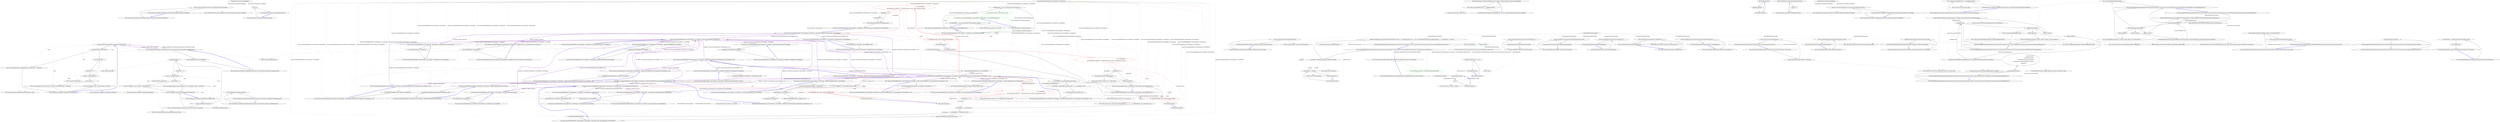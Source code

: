 digraph  {
n29 [label="Nancy.Responses.Negotiation.MediaRange", span=""];
n0 [cluster="Nancy.Responses.Negotiation.MediaRange.Matches(Nancy.Responses.Negotiation.MediaRange)", label="Entry Nancy.Responses.Negotiation.MediaRange.Matches(Nancy.Responses.Negotiation.MediaRange)", span="35-35"];
n1 [cluster="Nancy.Responses.Negotiation.MediaRange.Matches(Nancy.Responses.Negotiation.MediaRange)", label="return this.Type.Matches(other.Type) && this.Subtype.Matches(other.Subtype);", span="37-37"];
n2 [cluster="Nancy.Responses.Negotiation.MediaRange.Matches(Nancy.Responses.Negotiation.MediaRange)", label="Exit Nancy.Responses.Negotiation.MediaRange.Matches(Nancy.Responses.Negotiation.MediaRange)", span="35-35"];
n3 [cluster="Nancy.Responses.Negotiation.MediaType.Matches(Nancy.Responses.Negotiation.MediaType)", label="Entry Nancy.Responses.Negotiation.MediaType.Matches(Nancy.Responses.Negotiation.MediaType)", span="37-37"];
n4 [cluster="Nancy.Responses.Negotiation.MediaRange.FromString(string)", label="Entry Nancy.Responses.Negotiation.MediaRange.FromString(string)", span="45-45"];
n5 [cluster="Nancy.Responses.Negotiation.MediaRange.FromString(string)", label="string.IsNullOrEmpty(contentType)", span="47-47"];
n6 [cluster="Nancy.Responses.Negotiation.MediaRange.FromString(string)", label="throw new ArgumentException(''inputString cannot be null or empty'', contentType);", span="49-49"];
n7 [cluster="Nancy.Responses.Negotiation.MediaRange.FromString(string)", label="contentType.Equals(''*'')", span="52-52"];
n9 [cluster="Nancy.Responses.Negotiation.MediaRange.FromString(string)", label="var parts = contentType.Split('/')", span="57-57"];
n11 [cluster="Nancy.Responses.Negotiation.MediaRange.FromString(string)", label="throw new ArgumentException(''inputString not in correct Type/SubType format'', contentType);", span="62-62"];
n14 [cluster="string.IsNullOrEmpty(string)", label="Entry string.IsNullOrEmpty(string)", span="0-0"];
n8 [cluster="Nancy.Responses.Negotiation.MediaRange.FromString(string)", label="contentType = ''*/*''", span="54-54"];
n16 [cluster="string.Equals(string)", label="Entry string.Equals(string)", span="0-0"];
n10 [cluster="Nancy.Responses.Negotiation.MediaRange.FromString(string)", label="parts.Length != 2", span="59-59"];
n17 [cluster="string.Split(params char[])", label="Entry string.Split(params char[])", span="0-0"];
n12 [cluster="Nancy.Responses.Negotiation.MediaRange.FromString(string)", label="return new MediaRange { Type = parts[0], Subtype = parts[1] };", span="66-66"];
n13 [cluster="Nancy.Responses.Negotiation.MediaRange.FromString(string)", label="Exit Nancy.Responses.Negotiation.MediaRange.FromString(string)", span="45-45"];
n15 [cluster="System.ArgumentException.ArgumentException(string, string)", label="Entry System.ArgumentException.ArgumentException(string, string)", span="0-0"];
n18 [cluster="Nancy.Responses.Negotiation.MediaRange.MediaRange()", label="Entry Nancy.Responses.Negotiation.MediaRange.MediaRange()", span="7-7"];
n19 [cluster="Nancy.Responses.Negotiation.MediaRange.implicit operator Nancy.Responses.Negotiation.MediaRange(string)", label="Entry Nancy.Responses.Negotiation.MediaRange.implicit operator Nancy.Responses.Negotiation.MediaRange(string)", span="69-69"];
n20 [cluster="Nancy.Responses.Negotiation.MediaRange.implicit operator Nancy.Responses.Negotiation.MediaRange(string)", label="return MediaRange.FromString(contentType);", span="71-71"];
n21 [cluster="Nancy.Responses.Negotiation.MediaRange.implicit operator Nancy.Responses.Negotiation.MediaRange(string)", label="Exit Nancy.Responses.Negotiation.MediaRange.implicit operator Nancy.Responses.Negotiation.MediaRange(string)", span="69-69"];
n22 [cluster="Nancy.Responses.Negotiation.MediaRange.implicit operator string(Nancy.Responses.Negotiation.MediaRange)", label="Entry Nancy.Responses.Negotiation.MediaRange.implicit operator string(Nancy.Responses.Negotiation.MediaRange)", span="74-74"];
n23 [cluster="Nancy.Responses.Negotiation.MediaRange.implicit operator string(Nancy.Responses.Negotiation.MediaRange)", label="return string.Concat(mediaRange.Type, ''/'', mediaRange.Subtype);", span="76-76"];
n24 [cluster="Nancy.Responses.Negotiation.MediaRange.implicit operator string(Nancy.Responses.Negotiation.MediaRange)", label="Exit Nancy.Responses.Negotiation.MediaRange.implicit operator string(Nancy.Responses.Negotiation.MediaRange)", span="74-74"];
n25 [cluster="string.Concat(string, string, string)", label="Entry string.Concat(string, string, string)", span="0-0"];
n26 [cluster="Nancy.Responses.Negotiation.MediaRange.ToString()", label="Entry Nancy.Responses.Negotiation.MediaRange.ToString()", span="79-79"];
n27 [cluster="Nancy.Responses.Negotiation.MediaRange.ToString()", label="return this;", span="81-81"];
n28 [cluster="Nancy.Responses.Negotiation.MediaRange.ToString()", label="Exit Nancy.Responses.Negotiation.MediaRange.ToString()", span="79-79"];
m0_0 [cluster="Nancy.AsyncNamedPipelineBase<TAsyncDelegate, TSyncDelegate>.AsyncNamedPipelineBase()", file="AsyncNamedPipelineBase.cs", label="Entry Nancy.AsyncNamedPipelineBase<TAsyncDelegate, TSyncDelegate>.AsyncNamedPipelineBase()", span="13-13"];
m0_3 [cluster="System.Collections.Generic.List<T>.List()", color=green, community=0, file="AsyncNamedPipelineBase.cs", label="28: Entry System.Collections.Generic.List<T>.List()", span="0-0"];
m0_2 [cluster="Nancy.AsyncNamedPipelineBase<TAsyncDelegate, TSyncDelegate>.AsyncNamedPipelineBase()", file="AsyncNamedPipelineBase.cs", label="Exit Nancy.AsyncNamedPipelineBase<TAsyncDelegate, TSyncDelegate>.AsyncNamedPipelineBase()", span="13-13"];
m0_4 [cluster="Nancy.AsyncNamedPipelineBase<TAsyncDelegate, TSyncDelegate>.AsyncNamedPipelineBase(int)", color=green, community=0, file="AsyncNamedPipelineBase.cs", label="28: Entry Nancy.AsyncNamedPipelineBase<TAsyncDelegate, TSyncDelegate>.AsyncNamedPipelineBase(int)", span="18-18"];
m0_1 [cluster="Nancy.AsyncNamedPipelineBase<TAsyncDelegate, TSyncDelegate>.AsyncNamedPipelineBase()", file="AsyncNamedPipelineBase.cs", label="this.pipelineItems = new List<PipelineItem<TAsyncDelegate>>()", span="15-15"];
m0_5 [cluster="Nancy.AsyncNamedPipelineBase<TAsyncDelegate, TSyncDelegate>.AsyncNamedPipelineBase(int)", file="AsyncNamedPipelineBase.cs", label="this.pipelineItems = new List<PipelineItem<TAsyncDelegate>>(capacity)", span="20-20"];
m0_18 [cluster="Nancy.AsyncNamedPipelineBase<TAsyncDelegate, TSyncDelegate>.Wrap(Nancy.PipelineItem<TSyncDelegate>)", file="AsyncNamedPipelineBase.cs", label="Entry Nancy.AsyncNamedPipelineBase<TAsyncDelegate, TSyncDelegate>.Wrap(Nancy.PipelineItem<TSyncDelegate>)", span="329-329"];
m0_109 [cluster="Nancy.AsyncNamedPipelineBase<TAsyncDelegate, TSyncDelegate>.Wrap(Nancy.PipelineItem<TSyncDelegate>)", file="AsyncNamedPipelineBase.cs", label="Exit Nancy.AsyncNamedPipelineBase<TAsyncDelegate, TSyncDelegate>.Wrap(Nancy.PipelineItem<TSyncDelegate>)", span="329-329"];
m0_105 [cluster="System.Collections.Generic.List<T>.RemoveAt(int)", file="AsyncNamedPipelineBase.cs", label="Entry System.Collections.Generic.List<T>.RemoveAt(int)", span="0-0"];
m0_42 [cluster="Nancy.AsyncNamedPipelineBase<TAsyncDelegate, TSyncDelegate>.InsertItemAtPipelineIndex(int, TAsyncDelegate)", file="AsyncNamedPipelineBase.cs", label="Entry Nancy.AsyncNamedPipelineBase<TAsyncDelegate, TSyncDelegate>.InsertItemAtPipelineIndex(int, TAsyncDelegate)", span="141-141"];
m0_43 [cluster="Nancy.AsyncNamedPipelineBase<TAsyncDelegate, TSyncDelegate>.InsertItemAtPipelineIndex(int, TAsyncDelegate)", file="AsyncNamedPipelineBase.cs", label="this.InsertItemAtPipelineIndex(index, (PipelineItem<TAsyncDelegate>)item)", span="143-143"];
m0_44 [cluster="Nancy.AsyncNamedPipelineBase<TAsyncDelegate, TSyncDelegate>.InsertItemAtPipelineIndex(int, TAsyncDelegate)", file="AsyncNamedPipelineBase.cs", label="Exit Nancy.AsyncNamedPipelineBase<TAsyncDelegate, TSyncDelegate>.InsertItemAtPipelineIndex(int, TAsyncDelegate)", span="141-141"];
m0_15 [cluster="Nancy.AsyncNamedPipelineBase<TAsyncDelegate, TSyncDelegate>.AddItemToStartOfPipeline(TSyncDelegate)", file="AsyncNamedPipelineBase.cs", label="Entry Nancy.AsyncNamedPipelineBase<TAsyncDelegate, TSyncDelegate>.AddItemToStartOfPipeline(TSyncDelegate)", span="52-52"];
m0_16 [cluster="Nancy.AsyncNamedPipelineBase<TAsyncDelegate, TSyncDelegate>.AddItemToStartOfPipeline(TSyncDelegate)", file="AsyncNamedPipelineBase.cs", label="this.AddItemToStartOfPipeline(this.Wrap(item))", span="54-54"];
m0_17 [cluster="Nancy.AsyncNamedPipelineBase<TAsyncDelegate, TSyncDelegate>.AddItemToStartOfPipeline(TSyncDelegate)", file="AsyncNamedPipelineBase.cs", label="Exit Nancy.AsyncNamedPipelineBase<TAsyncDelegate, TSyncDelegate>.AddItemToStartOfPipeline(TSyncDelegate)", span="52-52"];
m0_28 [cluster="Nancy.AsyncNamedPipelineBase<TAsyncDelegate, TSyncDelegate>.AddItemToEndOfPipeline(Nancy.PipelineItem<TAsyncDelegate>, bool)", file="AsyncNamedPipelineBase.cs", label="Entry Nancy.AsyncNamedPipelineBase<TAsyncDelegate, TSyncDelegate>.AddItemToEndOfPipeline(Nancy.PipelineItem<TAsyncDelegate>, bool)", span="109-109"];
m0_32 [cluster="Nancy.AsyncNamedPipelineBase<TAsyncDelegate, TSyncDelegate>.AddItemToEndOfPipeline(Nancy.PipelineItem<TAsyncDelegate>, bool)", file="AsyncNamedPipelineBase.cs", label="var existingIndex = this.RemoveByName(item.Name)", span="111-111"];
m0_33 [cluster="Nancy.AsyncNamedPipelineBase<TAsyncDelegate, TSyncDelegate>.AddItemToEndOfPipeline(Nancy.PipelineItem<TAsyncDelegate>, bool)", file="AsyncNamedPipelineBase.cs", label="replaceInPlace && existingIndex != -1", span="113-113"];
m0_34 [cluster="Nancy.AsyncNamedPipelineBase<TAsyncDelegate, TSyncDelegate>.AddItemToEndOfPipeline(Nancy.PipelineItem<TAsyncDelegate>, bool)", file="AsyncNamedPipelineBase.cs", label="this.InsertItemAtPipelineIndex(existingIndex, item)", span="115-115"];
m0_35 [cluster="Nancy.AsyncNamedPipelineBase<TAsyncDelegate, TSyncDelegate>.AddItemToEndOfPipeline(Nancy.PipelineItem<TAsyncDelegate>, bool)", file="AsyncNamedPipelineBase.cs", label="this.pipelineItems.Add(item)", span="119-119"];
m0_36 [cluster="Nancy.AsyncNamedPipelineBase<TAsyncDelegate, TSyncDelegate>.AddItemToEndOfPipeline(Nancy.PipelineItem<TAsyncDelegate>, bool)", file="AsyncNamedPipelineBase.cs", label="Exit Nancy.AsyncNamedPipelineBase<TAsyncDelegate, TSyncDelegate>.AddItemToEndOfPipeline(Nancy.PipelineItem<TAsyncDelegate>, bool)", span="109-109"];
m0_59 [cluster="Nancy.AsyncNamedPipelineBase<TAsyncDelegate, TSyncDelegate>.InsertBefore(string, Nancy.PipelineItem<TAsyncDelegate>)", file="AsyncNamedPipelineBase.cs", label="Entry Nancy.AsyncNamedPipelineBase<TAsyncDelegate, TSyncDelegate>.InsertBefore(string, Nancy.PipelineItem<TAsyncDelegate>)", span="216-216"];
m0_63 [cluster="Nancy.AsyncNamedPipelineBase<TAsyncDelegate, TSyncDelegate>.InsertBefore(string, Nancy.PipelineItem<TAsyncDelegate>)", color=red, community=0, file="AsyncNamedPipelineBase.cs", label="20: var existingIndex =\r\n                this.pipelineItems.FindIndex(i => String.Equals(name, i.Name, StringComparison.Ordinal))", span="218-219"];
m0_66 [cluster="Nancy.AsyncNamedPipelineBase<TAsyncDelegate, TSyncDelegate>.InsertBefore(string, Nancy.PipelineItem<TAsyncDelegate>)", file="AsyncNamedPipelineBase.cs", label="this.InsertItemAtPipelineIndex(existingIndex, item)", span="226-226"];
m0_64 [cluster="Nancy.AsyncNamedPipelineBase<TAsyncDelegate, TSyncDelegate>.InsertBefore(string, Nancy.PipelineItem<TAsyncDelegate>)", file="AsyncNamedPipelineBase.cs", label="existingIndex == -1", span="221-221"];
m0_65 [cluster="Nancy.AsyncNamedPipelineBase<TAsyncDelegate, TSyncDelegate>.InsertBefore(string, Nancy.PipelineItem<TAsyncDelegate>)", file="AsyncNamedPipelineBase.cs", label="existingIndex = 0", span="223-223"];
m0_67 [cluster="Nancy.AsyncNamedPipelineBase<TAsyncDelegate, TSyncDelegate>.InsertBefore(string, Nancy.PipelineItem<TAsyncDelegate>)", file="AsyncNamedPipelineBase.cs", label="Exit Nancy.AsyncNamedPipelineBase<TAsyncDelegate, TSyncDelegate>.InsertBefore(string, Nancy.PipelineItem<TAsyncDelegate>)", span="216-216"];
m0_79 [cluster="Nancy.AsyncNamedPipelineBase<TAsyncDelegate, TSyncDelegate>.InsertAfter(string, Nancy.PipelineItem<TAsyncDelegate>)", file="AsyncNamedPipelineBase.cs", label="Entry Nancy.AsyncNamedPipelineBase<TAsyncDelegate, TSyncDelegate>.InsertAfter(string, Nancy.PipelineItem<TAsyncDelegate>)", span="268-268"];
m0_83 [cluster="Nancy.AsyncNamedPipelineBase<TAsyncDelegate, TSyncDelegate>.InsertAfter(string, Nancy.PipelineItem<TAsyncDelegate>)", color=red, community=0, file="AsyncNamedPipelineBase.cs", label="2: var existingIndex =\r\n                this.pipelineItems.FindIndex(i => String.Equals(name, i.Name, StringComparison.Ordinal))", span="270-271"];
m0_88 [cluster="Nancy.AsyncNamedPipelineBase<TAsyncDelegate, TSyncDelegate>.InsertAfter(string, Nancy.PipelineItem<TAsyncDelegate>)", file="AsyncNamedPipelineBase.cs", label="this.AddItemToEndOfPipeline(item)", span="282-282"];
m0_89 [cluster="Nancy.AsyncNamedPipelineBase<TAsyncDelegate, TSyncDelegate>.InsertAfter(string, Nancy.PipelineItem<TAsyncDelegate>)", file="AsyncNamedPipelineBase.cs", label="this.InsertItemAtPipelineIndex(existingIndex, item)", span="286-286"];
m0_84 [cluster="Nancy.AsyncNamedPipelineBase<TAsyncDelegate, TSyncDelegate>.InsertAfter(string, Nancy.PipelineItem<TAsyncDelegate>)", file="AsyncNamedPipelineBase.cs", label="existingIndex == -1", span="273-273"];
m0_86 [cluster="Nancy.AsyncNamedPipelineBase<TAsyncDelegate, TSyncDelegate>.InsertAfter(string, Nancy.PipelineItem<TAsyncDelegate>)", file="AsyncNamedPipelineBase.cs", label="existingIndex++", span="278-278"];
m0_85 [cluster="Nancy.AsyncNamedPipelineBase<TAsyncDelegate, TSyncDelegate>.InsertAfter(string, Nancy.PipelineItem<TAsyncDelegate>)", file="AsyncNamedPipelineBase.cs", label="existingIndex = this.pipelineItems.Count", span="275-275"];
m0_87 [cluster="Nancy.AsyncNamedPipelineBase<TAsyncDelegate, TSyncDelegate>.InsertAfter(string, Nancy.PipelineItem<TAsyncDelegate>)", file="AsyncNamedPipelineBase.cs", label="existingIndex > this.pipelineItems.Count", span="280-280"];
m0_90 [cluster="Nancy.AsyncNamedPipelineBase<TAsyncDelegate, TSyncDelegate>.InsertAfter(string, Nancy.PipelineItem<TAsyncDelegate>)", file="AsyncNamedPipelineBase.cs", label="Exit Nancy.AsyncNamedPipelineBase<TAsyncDelegate, TSyncDelegate>.InsertAfter(string, Nancy.PipelineItem<TAsyncDelegate>)", span="268-268"];
m0_25 [cluster="Nancy.AsyncNamedPipelineBase<TAsyncDelegate, TSyncDelegate>.AddItemToEndOfPipeline(TAsyncDelegate)", file="AsyncNamedPipelineBase.cs", label="Entry Nancy.AsyncNamedPipelineBase<TAsyncDelegate, TSyncDelegate>.AddItemToEndOfPipeline(TAsyncDelegate)", span="87-87"];
m0_26 [cluster="Nancy.AsyncNamedPipelineBase<TAsyncDelegate, TSyncDelegate>.AddItemToEndOfPipeline(TAsyncDelegate)", file="AsyncNamedPipelineBase.cs", label="this.AddItemToEndOfPipeline((PipelineItem<TAsyncDelegate>)item)", span="89-89"];
m0_27 [cluster="Nancy.AsyncNamedPipelineBase<TAsyncDelegate, TSyncDelegate>.AddItemToEndOfPipeline(TAsyncDelegate)", file="AsyncNamedPipelineBase.cs", label="Exit Nancy.AsyncNamedPipelineBase<TAsyncDelegate, TSyncDelegate>.AddItemToEndOfPipeline(TAsyncDelegate)", span="87-87"];
m0_80 [cluster="Nancy.AsyncNamedPipelineBase<TAsyncDelegate, TSyncDelegate>.InsertAfter(string, TSyncDelegate)", file="AsyncNamedPipelineBase.cs", label="Entry Nancy.AsyncNamedPipelineBase<TAsyncDelegate, TSyncDelegate>.InsertAfter(string, TSyncDelegate)", span="257-257"];
m0_81 [cluster="Nancy.AsyncNamedPipelineBase<TAsyncDelegate, TSyncDelegate>.InsertAfter(string, TSyncDelegate)", file="AsyncNamedPipelineBase.cs", label="this.InsertAfter(name, this.Wrap(item))", span="259-259"];
m0_82 [cluster="Nancy.AsyncNamedPipelineBase<TAsyncDelegate, TSyncDelegate>.InsertAfter(string, TSyncDelegate)", file="AsyncNamedPipelineBase.cs", label="Exit Nancy.AsyncNamedPipelineBase<TAsyncDelegate, TSyncDelegate>.InsertAfter(string, TSyncDelegate)", span="257-257"];
m0_45 [cluster="Nancy.AsyncNamedPipelineBase<TAsyncDelegate, TSyncDelegate>.InsertItemAtPipelineIndex(int, TSyncDelegate)", file="AsyncNamedPipelineBase.cs", label="Entry Nancy.AsyncNamedPipelineBase<TAsyncDelegate, TSyncDelegate>.InsertItemAtPipelineIndex(int, TSyncDelegate)", span="151-151"];
m0_46 [cluster="Nancy.AsyncNamedPipelineBase<TAsyncDelegate, TSyncDelegate>.InsertItemAtPipelineIndex(int, TSyncDelegate)", file="AsyncNamedPipelineBase.cs", label="this.InsertItemAtPipelineIndex(index, this.Wrap(item))", span="153-153"];
m0_47 [cluster="Nancy.AsyncNamedPipelineBase<TAsyncDelegate, TSyncDelegate>.InsertItemAtPipelineIndex(int, TSyncDelegate)", file="AsyncNamedPipelineBase.cs", label="Exit Nancy.AsyncNamedPipelineBase<TAsyncDelegate, TSyncDelegate>.InsertItemAtPipelineIndex(int, TSyncDelegate)", span="151-151"];
m0_52 [cluster="System.Collections.Generic.List<T>.Insert(int, T)", file="AsyncNamedPipelineBase.cs", label="Entry System.Collections.Generic.List<T>.Insert(int, T)", span="0-0"];
m0_94 [cluster="Nancy.AsyncNamedPipelineBase<TAsyncDelegate, TSyncDelegate>.InsertAfter(string, Nancy.PipelineItem<TSyncDelegate>)", file="AsyncNamedPipelineBase.cs", label="Entry Nancy.AsyncNamedPipelineBase<TAsyncDelegate, TSyncDelegate>.InsertAfter(string, Nancy.PipelineItem<TSyncDelegate>)", span="296-296"];
m0_95 [cluster="Nancy.AsyncNamedPipelineBase<TAsyncDelegate, TSyncDelegate>.InsertAfter(string, Nancy.PipelineItem<TSyncDelegate>)", file="AsyncNamedPipelineBase.cs", label="this.InsertAfter(name, this.Wrap(item))", span="298-298"];
m0_96 [cluster="Nancy.AsyncNamedPipelineBase<TAsyncDelegate, TSyncDelegate>.InsertAfter(string, Nancy.PipelineItem<TSyncDelegate>)", file="AsyncNamedPipelineBase.cs", label="Exit Nancy.AsyncNamedPipelineBase<TAsyncDelegate, TSyncDelegate>.InsertAfter(string, Nancy.PipelineItem<TSyncDelegate>)", span="296-296"];
m0_6 [cluster="Nancy.AsyncNamedPipelineBase<TAsyncDelegate, TSyncDelegate>.AsyncNamedPipelineBase(int)", file="AsyncNamedPipelineBase.cs", label="Nancy.ViewEngines.ViewNotFoundException", span=""];
m0_11 [cluster="Nancy.AsyncNamedPipelineBase<TAsyncDelegate, TSyncDelegate>.AddItemToStartOfPipeline(TAsyncDelegate)", file="AsyncNamedPipelineBase.cs", label="Entry Nancy.AsyncNamedPipelineBase<TAsyncDelegate, TSyncDelegate>.AddItemToStartOfPipeline(TAsyncDelegate)", span="43-43"];
m0_12 [cluster="Nancy.AsyncNamedPipelineBase<TAsyncDelegate, TSyncDelegate>.AddItemToStartOfPipeline(TAsyncDelegate)", file="AsyncNamedPipelineBase.cs", label="this.AddItemToStartOfPipeline((PipelineItem<TAsyncDelegate>)item)", span="45-45"];
m0_13 [cluster="Nancy.AsyncNamedPipelineBase<TAsyncDelegate, TSyncDelegate>.AddItemToStartOfPipeline(TAsyncDelegate)", file="AsyncNamedPipelineBase.cs", label="Exit Nancy.AsyncNamedPipelineBase<TAsyncDelegate, TSyncDelegate>.AddItemToStartOfPipeline(TAsyncDelegate)", span="43-43"];
m0_76 [cluster="Nancy.AsyncNamedPipelineBase<TAsyncDelegate, TSyncDelegate>.InsertAfter(string, TAsyncDelegate)", file="AsyncNamedPipelineBase.cs", label="Entry Nancy.AsyncNamedPipelineBase<TAsyncDelegate, TSyncDelegate>.InsertAfter(string, TAsyncDelegate)", span="246-246"];
m0_77 [cluster="Nancy.AsyncNamedPipelineBase<TAsyncDelegate, TSyncDelegate>.InsertAfter(string, TAsyncDelegate)", file="AsyncNamedPipelineBase.cs", label="this.InsertAfter(name, (PipelineItem<TAsyncDelegate>)item)", span="248-248"];
m0_78 [cluster="Nancy.AsyncNamedPipelineBase<TAsyncDelegate, TSyncDelegate>.InsertAfter(string, TAsyncDelegate)", file="AsyncNamedPipelineBase.cs", label="Exit Nancy.AsyncNamedPipelineBase<TAsyncDelegate, TSyncDelegate>.InsertAfter(string, TAsyncDelegate)", span="246-246"];
m0_53 [cluster="Nancy.AsyncNamedPipelineBase<TAsyncDelegate, TSyncDelegate>.InsertItemAtPipelineIndex(int, Nancy.PipelineItem<TSyncDelegate>, bool)", file="AsyncNamedPipelineBase.cs", label="Entry Nancy.AsyncNamedPipelineBase<TAsyncDelegate, TSyncDelegate>.InsertItemAtPipelineIndex(int, Nancy.PipelineItem<TSyncDelegate>, bool)", span="183-183"];
m0_54 [cluster="Nancy.AsyncNamedPipelineBase<TAsyncDelegate, TSyncDelegate>.InsertItemAtPipelineIndex(int, Nancy.PipelineItem<TSyncDelegate>, bool)", file="AsyncNamedPipelineBase.cs", label="this.InsertItemAtPipelineIndex(index, this.Wrap(item), replaceInPlace)", span="185-185"];
m0_55 [cluster="Nancy.AsyncNamedPipelineBase<TAsyncDelegate, TSyncDelegate>.InsertItemAtPipelineIndex(int, Nancy.PipelineItem<TSyncDelegate>, bool)", file="AsyncNamedPipelineBase.cs", label="Exit Nancy.AsyncNamedPipelineBase<TAsyncDelegate, TSyncDelegate>.InsertItemAtPipelineIndex(int, Nancy.PipelineItem<TSyncDelegate>, bool)", span="183-183"];
m0_37 [cluster="Nancy.AsyncNamedPipelineBase<TAsyncDelegate, TSyncDelegate>.RemoveByName(string)", file="AsyncNamedPipelineBase.cs", label="Entry Nancy.AsyncNamedPipelineBase<TAsyncDelegate, TSyncDelegate>.RemoveByName(string)", span="306-306"];
m0_97 [cluster="Nancy.AsyncNamedPipelineBase<TAsyncDelegate, TSyncDelegate>.RemoveByName(string)", file="AsyncNamedPipelineBase.cs", label="string.IsNullOrEmpty(name)", span="308-308"];
m0_99 [cluster="Nancy.AsyncNamedPipelineBase<TAsyncDelegate, TSyncDelegate>.RemoveByName(string)", color=red, community=0, file="AsyncNamedPipelineBase.cs", label="6: var existingIndex =\r\n                this.pipelineItems.FindIndex(i => String.Equals(name, i.Name, StringComparison.Ordinal))", span="313-314"];
m0_98 [cluster="Nancy.AsyncNamedPipelineBase<TAsyncDelegate, TSyncDelegate>.RemoveByName(string)", file="AsyncNamedPipelineBase.cs", label="return -1;", span="310-310"];
m0_100 [cluster="Nancy.AsyncNamedPipelineBase<TAsyncDelegate, TSyncDelegate>.RemoveByName(string)", file="AsyncNamedPipelineBase.cs", label="existingIndex != -1", span="316-316"];
m0_101 [cluster="Nancy.AsyncNamedPipelineBase<TAsyncDelegate, TSyncDelegate>.RemoveByName(string)", file="AsyncNamedPipelineBase.cs", label="this.pipelineItems.RemoveAt(existingIndex)", span="318-318"];
m0_102 [cluster="Nancy.AsyncNamedPipelineBase<TAsyncDelegate, TSyncDelegate>.RemoveByName(string)", file="AsyncNamedPipelineBase.cs", label="return existingIndex;", span="321-321"];
m0_103 [cluster="Nancy.AsyncNamedPipelineBase<TAsyncDelegate, TSyncDelegate>.RemoveByName(string)", file="AsyncNamedPipelineBase.cs", label="Exit Nancy.AsyncNamedPipelineBase<TAsyncDelegate, TSyncDelegate>.RemoveByName(string)", span="306-306"];
m0_22 [cluster="Nancy.AsyncNamedPipelineBase<TAsyncDelegate, TSyncDelegate>.AddItemToStartOfPipeline(Nancy.PipelineItem<TSyncDelegate>, bool)", file="AsyncNamedPipelineBase.cs", label="Entry Nancy.AsyncNamedPipelineBase<TAsyncDelegate, TSyncDelegate>.AddItemToStartOfPipeline(Nancy.PipelineItem<TSyncDelegate>, bool)", span="78-78"];
m0_23 [cluster="Nancy.AsyncNamedPipelineBase<TAsyncDelegate, TSyncDelegate>.AddItemToStartOfPipeline(Nancy.PipelineItem<TSyncDelegate>, bool)", file="AsyncNamedPipelineBase.cs", label="this.AddItemToStartOfPipeline(this.Wrap(item), replaceInPlace)", span="80-80"];
m0_24 [cluster="Nancy.AsyncNamedPipelineBase<TAsyncDelegate, TSyncDelegate>.AddItemToStartOfPipeline(Nancy.PipelineItem<TSyncDelegate>, bool)", file="AsyncNamedPipelineBase.cs", label="Exit Nancy.AsyncNamedPipelineBase<TAsyncDelegate, TSyncDelegate>.AddItemToStartOfPipeline(Nancy.PipelineItem<TSyncDelegate>, bool)", span="78-78"];
m0_39 [cluster="Nancy.AsyncNamedPipelineBase<TAsyncDelegate, TSyncDelegate>.AddItemToEndOfPipeline(Nancy.PipelineItem<TSyncDelegate>, bool)", file="AsyncNamedPipelineBase.cs", label="Entry Nancy.AsyncNamedPipelineBase<TAsyncDelegate, TSyncDelegate>.AddItemToEndOfPipeline(Nancy.PipelineItem<TSyncDelegate>, bool)", span="131-131"];
m0_40 [cluster="Nancy.AsyncNamedPipelineBase<TAsyncDelegate, TSyncDelegate>.AddItemToEndOfPipeline(Nancy.PipelineItem<TSyncDelegate>, bool)", file="AsyncNamedPipelineBase.cs", label="this.AddItemToEndOfPipeline(this.Wrap(item), replaceInPlace)", span="133-133"];
m0_41 [cluster="Nancy.AsyncNamedPipelineBase<TAsyncDelegate, TSyncDelegate>.AddItemToEndOfPipeline(Nancy.PipelineItem<TSyncDelegate>, bool)", file="AsyncNamedPipelineBase.cs", label="Exit Nancy.AsyncNamedPipelineBase<TAsyncDelegate, TSyncDelegate>.AddItemToEndOfPipeline(Nancy.PipelineItem<TSyncDelegate>, bool)", span="131-131"];
m0_68 [cluster="System.Collections.Generic.List<T>.FindIndex(System.Predicate<T>)", file="AsyncNamedPipelineBase.cs", label="Entry System.Collections.Generic.List<T>.FindIndex(System.Predicate<T>)", span="0-0"];
m0_14 [cluster="Nancy.AsyncNamedPipelineBase<TAsyncDelegate, TSyncDelegate>.AddItemToStartOfPipeline(Nancy.PipelineItem<TAsyncDelegate>, bool)", file="AsyncNamedPipelineBase.cs", label="Entry Nancy.AsyncNamedPipelineBase<TAsyncDelegate, TSyncDelegate>.AddItemToStartOfPipeline(Nancy.PipelineItem<TAsyncDelegate>, bool)", span="65-65"];
m0_19 [cluster="Nancy.AsyncNamedPipelineBase<TAsyncDelegate, TSyncDelegate>.AddItemToStartOfPipeline(Nancy.PipelineItem<TAsyncDelegate>, bool)", file="AsyncNamedPipelineBase.cs", label="this.InsertItemAtPipelineIndex(0, item, replaceInPlace)", span="67-67"];
m0_20 [cluster="Nancy.AsyncNamedPipelineBase<TAsyncDelegate, TSyncDelegate>.AddItemToStartOfPipeline(Nancy.PipelineItem<TAsyncDelegate>, bool)", file="AsyncNamedPipelineBase.cs", label="Exit Nancy.AsyncNamedPipelineBase<TAsyncDelegate, TSyncDelegate>.AddItemToStartOfPipeline(Nancy.PipelineItem<TAsyncDelegate>, bool)", span="65-65"];
m0_56 [cluster="Nancy.AsyncNamedPipelineBase<TAsyncDelegate, TSyncDelegate>.InsertBefore(string, TAsyncDelegate)", file="AsyncNamedPipelineBase.cs", label="Entry Nancy.AsyncNamedPipelineBase<TAsyncDelegate, TSyncDelegate>.InsertBefore(string, TAsyncDelegate)", span="194-194"];
m0_57 [cluster="Nancy.AsyncNamedPipelineBase<TAsyncDelegate, TSyncDelegate>.InsertBefore(string, TAsyncDelegate)", file="AsyncNamedPipelineBase.cs", label="this.InsertBefore(name, (PipelineItem<TAsyncDelegate>)item)", span="196-196"];
m0_58 [cluster="Nancy.AsyncNamedPipelineBase<TAsyncDelegate, TSyncDelegate>.InsertBefore(string, TAsyncDelegate)", file="AsyncNamedPipelineBase.cs", label="Exit Nancy.AsyncNamedPipelineBase<TAsyncDelegate, TSyncDelegate>.InsertBefore(string, TAsyncDelegate)", span="194-194"];
m0_106 [cluster="lambda expression", file="AsyncNamedPipelineBase.cs", label="Entry lambda expression", span="314-314"];
m0_8 [cluster="lambda expression", file="AsyncNamedPipelineBase.cs", label="Entry lambda expression", span="36-36"];
m0_9 [cluster="lambda expression", file="AsyncNamedPipelineBase.cs", label="pipelineItem.Delegate", span="36-36"];
m0_10 [cluster="lambda expression", file="AsyncNamedPipelineBase.cs", label="Exit lambda expression", span="36-36"];
m0_70 [cluster="lambda expression", color=red, community=0, file="AsyncNamedPipelineBase.cs", label="22: String.Equals(name, i.Name, StringComparison.Ordinal)", span="219-219"];
m0_69 [cluster="lambda expression", file="AsyncNamedPipelineBase.cs", label="Entry lambda expression", span="219-219"];
m0_71 [cluster="lambda expression", file="AsyncNamedPipelineBase.cs", label="Exit lambda expression", span="219-219"];
m0_92 [cluster="lambda expression", color=red, community=0, file="AsyncNamedPipelineBase.cs", label="31: String.Equals(name, i.Name, StringComparison.Ordinal)", span="271-271"];
m0_91 [cluster="lambda expression", file="AsyncNamedPipelineBase.cs", label="Entry lambda expression", span="271-271"];
m0_93 [cluster="lambda expression", file="AsyncNamedPipelineBase.cs", label="Exit lambda expression", span="271-271"];
m0_107 [cluster="lambda expression", color=red, community=0, file="AsyncNamedPipelineBase.cs", label="31: String.Equals(name, i.Name, StringComparison.Ordinal)", span="314-314"];
m0_108 [cluster="lambda expression", file="AsyncNamedPipelineBase.cs", label="Exit lambda expression", span="314-314"];
m0_60 [cluster="Nancy.AsyncNamedPipelineBase<TAsyncDelegate, TSyncDelegate>.InsertBefore(string, TSyncDelegate)", file="AsyncNamedPipelineBase.cs", label="Entry Nancy.AsyncNamedPipelineBase<TAsyncDelegate, TSyncDelegate>.InsertBefore(string, TSyncDelegate)", span="205-205"];
m0_61 [cluster="Nancy.AsyncNamedPipelineBase<TAsyncDelegate, TSyncDelegate>.InsertBefore(string, TSyncDelegate)", file="AsyncNamedPipelineBase.cs", label="this.InsertBefore(name, this.Wrap(item))", span="207-207"];
m0_62 [cluster="Nancy.AsyncNamedPipelineBase<TAsyncDelegate, TSyncDelegate>.InsertBefore(string, TSyncDelegate)", file="AsyncNamedPipelineBase.cs", label="Exit Nancy.AsyncNamedPipelineBase<TAsyncDelegate, TSyncDelegate>.InsertBefore(string, TSyncDelegate)", span="205-205"];
m0_72 [cluster="string.Equals(string, string, System.StringComparison)", file="AsyncNamedPipelineBase.cs", label="Entry string.Equals(string, string, System.StringComparison)", span="0-0"];
m0_21 [cluster="Nancy.AsyncNamedPipelineBase<TAsyncDelegate, TSyncDelegate>.InsertItemAtPipelineIndex(int, Nancy.PipelineItem<TAsyncDelegate>, bool)", file="AsyncNamedPipelineBase.cs", label="Entry Nancy.AsyncNamedPipelineBase<TAsyncDelegate, TSyncDelegate>.InsertItemAtPipelineIndex(int, Nancy.PipelineItem<TAsyncDelegate>, bool)", span="165-165"];
m0_48 [cluster="Nancy.AsyncNamedPipelineBase<TAsyncDelegate, TSyncDelegate>.InsertItemAtPipelineIndex(int, Nancy.PipelineItem<TAsyncDelegate>, bool)", file="AsyncNamedPipelineBase.cs", label="var existingIndex = this.RemoveByName(item.Name)", span="167-167"];
m0_49 [cluster="Nancy.AsyncNamedPipelineBase<TAsyncDelegate, TSyncDelegate>.InsertItemAtPipelineIndex(int, Nancy.PipelineItem<TAsyncDelegate>, bool)", file="AsyncNamedPipelineBase.cs", label="var newIndex = (replaceInPlace && existingIndex != -1) ? existingIndex : index", span="169-169"];
m0_50 [cluster="Nancy.AsyncNamedPipelineBase<TAsyncDelegate, TSyncDelegate>.InsertItemAtPipelineIndex(int, Nancy.PipelineItem<TAsyncDelegate>, bool)", file="AsyncNamedPipelineBase.cs", label="this.pipelineItems.Insert(newIndex, item)", span="171-171"];
m0_51 [cluster="Nancy.AsyncNamedPipelineBase<TAsyncDelegate, TSyncDelegate>.InsertItemAtPipelineIndex(int, Nancy.PipelineItem<TAsyncDelegate>, bool)", file="AsyncNamedPipelineBase.cs", label="Exit Nancy.AsyncNamedPipelineBase<TAsyncDelegate, TSyncDelegate>.InsertItemAtPipelineIndex(int, Nancy.PipelineItem<TAsyncDelegate>, bool)", span="165-165"];
m0_7 [cluster="System.Collections.Generic.List<T>.List(int)", file="AsyncNamedPipelineBase.cs", label="Entry System.Collections.Generic.List<T>.List(int)", span="0-0"];
m0_38 [cluster="System.Collections.Generic.List<T>.Add(T)", file="AsyncNamedPipelineBase.cs", label="Entry System.Collections.Generic.List<T>.Add(T)", span="0-0"];
m0_73 [cluster="Nancy.AsyncNamedPipelineBase<TAsyncDelegate, TSyncDelegate>.InsertBefore(string, Nancy.PipelineItem<TSyncDelegate>)", file="AsyncNamedPipelineBase.cs", label="Entry Nancy.AsyncNamedPipelineBase<TAsyncDelegate, TSyncDelegate>.InsertBefore(string, Nancy.PipelineItem<TSyncDelegate>)", span="235-235"];
m0_74 [cluster="Nancy.AsyncNamedPipelineBase<TAsyncDelegate, TSyncDelegate>.InsertBefore(string, Nancy.PipelineItem<TSyncDelegate>)", file="AsyncNamedPipelineBase.cs", label="this.InsertBefore(name, this.Wrap(item))", span="237-237"];
m0_75 [cluster="Nancy.AsyncNamedPipelineBase<TAsyncDelegate, TSyncDelegate>.InsertBefore(string, Nancy.PipelineItem<TSyncDelegate>)", file="AsyncNamedPipelineBase.cs", label="Exit Nancy.AsyncNamedPipelineBase<TAsyncDelegate, TSyncDelegate>.InsertBefore(string, Nancy.PipelineItem<TSyncDelegate>)", span="235-235"];
m0_29 [cluster="Nancy.AsyncNamedPipelineBase<TAsyncDelegate, TSyncDelegate>.AddItemToEndOfPipeline(TSyncDelegate)", file="AsyncNamedPipelineBase.cs", label="Entry Nancy.AsyncNamedPipelineBase<TAsyncDelegate, TSyncDelegate>.AddItemToEndOfPipeline(TSyncDelegate)", span="96-96"];
m0_30 [cluster="Nancy.AsyncNamedPipelineBase<TAsyncDelegate, TSyncDelegate>.AddItemToEndOfPipeline(TSyncDelegate)", file="AsyncNamedPipelineBase.cs", label="this.AddItemToEndOfPipeline(this.Wrap(item))", span="98-98"];
m0_31 [cluster="Nancy.AsyncNamedPipelineBase<TAsyncDelegate, TSyncDelegate>.AddItemToEndOfPipeline(TSyncDelegate)", file="AsyncNamedPipelineBase.cs", label="Exit Nancy.AsyncNamedPipelineBase<TAsyncDelegate, TSyncDelegate>.AddItemToEndOfPipeline(TSyncDelegate)", span="96-96"];
m0_110 [file="AsyncNamedPipelineBase.cs", label="Nancy.AsyncNamedPipelineBase<TAsyncDelegate, TSyncDelegate>", span=""];
m0_111 [file="AsyncNamedPipelineBase.cs", label=string, span=""];
m0_112 [file="AsyncNamedPipelineBase.cs", label=string, span=""];
m0_113 [file="AsyncNamedPipelineBase.cs", label=string, span=""];
m1_17 [cluster="string.Split(params char[])", file="BeforePipeline.cs", label="Entry string.Split(params char[])", span="0-0"];
m1_4 [cluster="Nancy.Responses.Negotiation.MediaRange.FromString(string)", file="BeforePipeline.cs", label="Entry Nancy.Responses.Negotiation.MediaRange.FromString(string)", span="45-45"];
m1_5 [cluster="Nancy.Responses.Negotiation.MediaRange.FromString(string)", file="BeforePipeline.cs", label="string.IsNullOrEmpty(contentType)", span="47-47"];
m1_6 [cluster="Nancy.Responses.Negotiation.MediaRange.FromString(string)", file="BeforePipeline.cs", label="throw new ArgumentException(''inputString cannot be null or empty'', contentType);", span="49-49"];
m1_7 [cluster="Nancy.Responses.Negotiation.MediaRange.FromString(string)", file="BeforePipeline.cs", label="contentType.Equals(''*'')", span="52-52"];
m1_9 [cluster="Nancy.Responses.Negotiation.MediaRange.FromString(string)", file="BeforePipeline.cs", label="var parts = contentType.Split('/')", span="57-57"];
m1_11 [cluster="Nancy.Responses.Negotiation.MediaRange.FromString(string)", file="BeforePipeline.cs", label="throw new ArgumentException(''inputString not in correct Type/SubType format'', contentType);", span="62-62"];
m1_8 [cluster="Nancy.Responses.Negotiation.MediaRange.FromString(string)", file="BeforePipeline.cs", label="contentType = ''*/*''", span="54-54"];
m1_10 [cluster="Nancy.Responses.Negotiation.MediaRange.FromString(string)", file="BeforePipeline.cs", label="parts.Length != 2", span="59-59"];
m1_12 [cluster="Nancy.Responses.Negotiation.MediaRange.FromString(string)", file="BeforePipeline.cs", label="return new MediaRange { Type = parts[0], Subtype = parts[1] };", span="66-66"];
m1_13 [cluster="Nancy.Responses.Negotiation.MediaRange.FromString(string)", file="BeforePipeline.cs", label="Exit Nancy.Responses.Negotiation.MediaRange.FromString(string)", span="45-45"];
m1_15 [cluster="System.ArgumentException.ArgumentException(string, string)", file="BeforePipeline.cs", label="Entry System.ArgumentException.ArgumentException(string, string)", span="0-0"];
m1_26 [cluster="Nancy.Responses.Negotiation.MediaRange.ToString()", file="BeforePipeline.cs", label="Entry Nancy.Responses.Negotiation.MediaRange.ToString()", span="79-79"];
m1_27 [cluster="Nancy.Responses.Negotiation.MediaRange.ToString()", file="BeforePipeline.cs", label="return this;", span="81-81"];
m1_28 [cluster="Nancy.Responses.Negotiation.MediaRange.ToString()", file="BeforePipeline.cs", label="Exit Nancy.Responses.Negotiation.MediaRange.ToString()", span="79-79"];
m1_14 [cluster="string.IsNullOrEmpty(string)", file="BeforePipeline.cs", label="Entry string.IsNullOrEmpty(string)", span="0-0"];
m1_25 [cluster="string.Concat(string, string, string)", file="BeforePipeline.cs", label="Entry string.Concat(string, string, string)", span="0-0"];
m1_18 [cluster="Nancy.Responses.Negotiation.MediaRange.MediaRange()", file="BeforePipeline.cs", label="Entry Nancy.Responses.Negotiation.MediaRange.MediaRange()", span="7-7"];
m1_0 [cluster="Nancy.Responses.Negotiation.MediaRange.Matches(Nancy.Responses.Negotiation.MediaRange)", file="BeforePipeline.cs", label="Entry Nancy.Responses.Negotiation.MediaRange.Matches(Nancy.Responses.Negotiation.MediaRange)", span="35-35"];
m1_1 [cluster="Nancy.Responses.Negotiation.MediaRange.Matches(Nancy.Responses.Negotiation.MediaRange)", file="BeforePipeline.cs", label="return this.Type.Matches(other.Type) && this.Subtype.Matches(other.Subtype);", span="37-37"];
m1_2 [cluster="Nancy.Responses.Negotiation.MediaRange.Matches(Nancy.Responses.Negotiation.MediaRange)", file="BeforePipeline.cs", label="Exit Nancy.Responses.Negotiation.MediaRange.Matches(Nancy.Responses.Negotiation.MediaRange)", span="35-35"];
m1_19 [cluster="Nancy.Responses.Negotiation.MediaRange.implicit operator Nancy.Responses.Negotiation.MediaRange(string)", file="BeforePipeline.cs", label="Entry Nancy.Responses.Negotiation.MediaRange.implicit operator Nancy.Responses.Negotiation.MediaRange(string)", span="69-69"];
m1_20 [cluster="Nancy.Responses.Negotiation.MediaRange.implicit operator Nancy.Responses.Negotiation.MediaRange(string)", file="BeforePipeline.cs", label="return MediaRange.FromString(contentType);", span="71-71"];
m1_21 [cluster="Nancy.Responses.Negotiation.MediaRange.implicit operator Nancy.Responses.Negotiation.MediaRange(string)", file="BeforePipeline.cs", label="Exit Nancy.Responses.Negotiation.MediaRange.implicit operator Nancy.Responses.Negotiation.MediaRange(string)", span="69-69"];
m1_3 [cluster="Nancy.Responses.Negotiation.MediaType.Matches(Nancy.Responses.Negotiation.MediaType)", file="BeforePipeline.cs", label="Entry Nancy.Responses.Negotiation.MediaType.Matches(Nancy.Responses.Negotiation.MediaType)", span="37-37"];
m1_22 [cluster="Nancy.Responses.Negotiation.MediaRange.implicit operator string(Nancy.Responses.Negotiation.MediaRange)", file="BeforePipeline.cs", label="Entry Nancy.Responses.Negotiation.MediaRange.implicit operator string(Nancy.Responses.Negotiation.MediaRange)", span="74-74"];
m1_23 [cluster="Nancy.Responses.Negotiation.MediaRange.implicit operator string(Nancy.Responses.Negotiation.MediaRange)", file="BeforePipeline.cs", label="return string.Concat(mediaRange.Type, ''/'', mediaRange.Subtype);", span="76-76"];
m1_24 [cluster="Nancy.Responses.Negotiation.MediaRange.implicit operator string(Nancy.Responses.Negotiation.MediaRange)", file="BeforePipeline.cs", label="Exit Nancy.Responses.Negotiation.MediaRange.implicit operator string(Nancy.Responses.Negotiation.MediaRange)", span="74-74"];
m1_29 [file="BeforePipeline.cs", label="Nancy.Responses.Negotiation.MediaRange", span=""];
m2_149 [cluster="Unk.AutoRegister", file="DefaultNancyBootstrapper.cs", label="Entry Unk.AutoRegister", span=""];
m2_118 [cluster="Nancy.DefaultNancyBootstrapper.GetDiagnostics()", file="DefaultNancyBootstrapper.cs", label="Entry Nancy.DefaultNancyBootstrapper.GetDiagnostics()", span="207-207"];
m2_119 [cluster="Nancy.DefaultNancyBootstrapper.GetDiagnostics()", file="DefaultNancyBootstrapper.cs", label="return this.ApplicationContainer.Resolve<IDiagnostics>();", span="209-209"];
m2_120 [cluster="Nancy.DefaultNancyBootstrapper.GetDiagnostics()", file="DefaultNancyBootstrapper.cs", label="Exit Nancy.DefaultNancyBootstrapper.GetDiagnostics()", span="207-207"];
m2_153 [cluster="Unk.Any", file="DefaultNancyBootstrapper.cs", label="Entry Unk.Any", span=""];
m2_87 [cluster="Nancy.DefaultNancyBootstrapper.RegisterCollectionTypes(Nancy.TinyIoc.TinyIoCContainer, System.Collections.Generic.IEnumerable<Nancy.Bootstrapper.CollectionTypeRegistration>)", file="DefaultNancyBootstrapper.cs", label="Entry Nancy.DefaultNancyBootstrapper.RegisterCollectionTypes(Nancy.TinyIoc.TinyIoCContainer, System.Collections.Generic.IEnumerable<Nancy.Bootstrapper.CollectionTypeRegistration>)", span="132-132"];
m2_91 [cluster="Nancy.DefaultNancyBootstrapper.RegisterCollectionTypes(Nancy.TinyIoc.TinyIoCContainer, System.Collections.Generic.IEnumerable<Nancy.Bootstrapper.CollectionTypeRegistration>)", file="DefaultNancyBootstrapper.cs", label="container.RegisterMultiple(collectionTypeRegistration.RegistrationType, collectionTypeRegistration.ImplementationTypes).AsMultiInstance()", span="139-139"];
m2_93 [cluster="Nancy.DefaultNancyBootstrapper.RegisterCollectionTypes(Nancy.TinyIoc.TinyIoCContainer, System.Collections.Generic.IEnumerable<Nancy.Bootstrapper.CollectionTypeRegistration>)", file="DefaultNancyBootstrapper.cs", label="container.RegisterMultiple(collectionTypeRegistration.RegistrationType, collectionTypeRegistration.ImplementationTypes).AsSingleton()", span="142-142"];
m2_88 [cluster="Nancy.DefaultNancyBootstrapper.RegisterCollectionTypes(Nancy.TinyIoc.TinyIoCContainer, System.Collections.Generic.IEnumerable<Nancy.Bootstrapper.CollectionTypeRegistration>)", file="DefaultNancyBootstrapper.cs", label=collectionTypeRegistrations, span="134-134"];
m2_90 [cluster="Nancy.DefaultNancyBootstrapper.RegisterCollectionTypes(Nancy.TinyIoc.TinyIoCContainer, System.Collections.Generic.IEnumerable<Nancy.Bootstrapper.CollectionTypeRegistration>)", file="DefaultNancyBootstrapper.cs", label="Lifetime.Transient", span="138-138"];
m2_92 [cluster="Nancy.DefaultNancyBootstrapper.RegisterCollectionTypes(Nancy.TinyIoc.TinyIoCContainer, System.Collections.Generic.IEnumerable<Nancy.Bootstrapper.CollectionTypeRegistration>)", file="DefaultNancyBootstrapper.cs", label="Lifetime.Singleton", span="141-141"];
m2_89 [cluster="Nancy.DefaultNancyBootstrapper.RegisterCollectionTypes(Nancy.TinyIoc.TinyIoCContainer, System.Collections.Generic.IEnumerable<Nancy.Bootstrapper.CollectionTypeRegistration>)", file="DefaultNancyBootstrapper.cs", label="collectionTypeRegistration.Lifetime", span="136-136"];
m2_96 [cluster="Nancy.DefaultNancyBootstrapper.RegisterCollectionTypes(Nancy.TinyIoc.TinyIoCContainer, System.Collections.Generic.IEnumerable<Nancy.Bootstrapper.CollectionTypeRegistration>)", file="DefaultNancyBootstrapper.cs", label="throw new ArgumentOutOfRangeException();", span="147-147"];
m2_95 [cluster="Nancy.DefaultNancyBootstrapper.RegisterCollectionTypes(Nancy.TinyIoc.TinyIoCContainer, System.Collections.Generic.IEnumerable<Nancy.Bootstrapper.CollectionTypeRegistration>)", file="DefaultNancyBootstrapper.cs", label="throw new InvalidOperationException(''Unable to directly register a per request lifetime.'');", span="145-145"];
m2_94 [cluster="Nancy.DefaultNancyBootstrapper.RegisterCollectionTypes(Nancy.TinyIoc.TinyIoCContainer, System.Collections.Generic.IEnumerable<Nancy.Bootstrapper.CollectionTypeRegistration>)", file="DefaultNancyBootstrapper.cs", label="Lifetime.PerRequest", span="144-144"];
m2_97 [cluster="Nancy.DefaultNancyBootstrapper.RegisterCollectionTypes(Nancy.TinyIoc.TinyIoCContainer, System.Collections.Generic.IEnumerable<Nancy.Bootstrapper.CollectionTypeRegistration>)", file="DefaultNancyBootstrapper.cs", label="Exit Nancy.DefaultNancyBootstrapper.RegisterCollectionTypes(Nancy.TinyIoc.TinyIoCContainer, System.Collections.Generic.IEnumerable<Nancy.Bootstrapper.CollectionTypeRegistration>)", span="132-132"];
m2_99 [cluster="Nancy.TinyIoc.TinyIoCContainer.MultiRegisterOptions.AsMultiInstance()", file="DefaultNancyBootstrapper.cs", label="Entry Nancy.TinyIoc.TinyIoCContainer.MultiRegisterOptions.AsMultiInstance()", span="1144-1144"];
m2_68 [cluster="Nancy.DefaultNancyBootstrapper.RegisterBootstrapperTypes(Nancy.TinyIoc.TinyIoCContainer)", file="DefaultNancyBootstrapper.cs", label="Entry Nancy.DefaultNancyBootstrapper.RegisterBootstrapperTypes(Nancy.TinyIoc.TinyIoCContainer)", span="96-96"];
m2_69 [cluster="Nancy.DefaultNancyBootstrapper.RegisterBootstrapperTypes(Nancy.TinyIoc.TinyIoCContainer)", file="DefaultNancyBootstrapper.cs", label="applicationContainer.Register<INancyModuleCatalog>(this)", span="98-98"];
m2_70 [cluster="Nancy.DefaultNancyBootstrapper.RegisterBootstrapperTypes(Nancy.TinyIoc.TinyIoCContainer)", file="DefaultNancyBootstrapper.cs", label="Exit Nancy.DefaultNancyBootstrapper.RegisterBootstrapperTypes(Nancy.TinyIoc.TinyIoCContainer)", span="96-96"];
m2_115 [cluster="Nancy.DefaultNancyBootstrapper.GetEnvironmentConfigurator()", file="DefaultNancyBootstrapper.cs", label="Entry Nancy.DefaultNancyBootstrapper.GetEnvironmentConfigurator()", span="198-198"];
m2_116 [cluster="Nancy.DefaultNancyBootstrapper.GetEnvironmentConfigurator()", file="DefaultNancyBootstrapper.cs", label="return this.ApplicationContainer.Resolve<INancyEnvironmentConfigurator>();", span="200-200"];
m2_117 [cluster="Nancy.DefaultNancyBootstrapper.GetEnvironmentConfigurator()", file="DefaultNancyBootstrapper.cs", label="Exit Nancy.DefaultNancyBootstrapper.GetEnvironmentConfigurator()", span="198-198"];
m2_64 [cluster="Nancy.DefaultNancyBootstrapper.RegisterNancyEnvironment(Nancy.TinyIoc.TinyIoCContainer, Nancy.Configuration.INancyEnvironment)", file="DefaultNancyBootstrapper.cs", label="Entry Nancy.DefaultNancyBootstrapper.RegisterNancyEnvironment(Nancy.TinyIoc.TinyIoCContainer, Nancy.Configuration.INancyEnvironment)", span="85-85"];
m2_65 [cluster="Nancy.DefaultNancyBootstrapper.RegisterNancyEnvironment(Nancy.TinyIoc.TinyIoCContainer, Nancy.Configuration.INancyEnvironment)", file="DefaultNancyBootstrapper.cs", label="container.Register(environment)", span="87-87"];
m2_66 [cluster="Nancy.DefaultNancyBootstrapper.RegisterNancyEnvironment(Nancy.TinyIoc.TinyIoCContainer, Nancy.Configuration.INancyEnvironment)", file="DefaultNancyBootstrapper.cs", label="Exit Nancy.DefaultNancyBootstrapper.RegisterNancyEnvironment(Nancy.TinyIoc.TinyIoCContainer, Nancy.Configuration.INancyEnvironment)", span="85-85"];
m2_98 [cluster="Nancy.TinyIoc.TinyIoCContainer.RegisterMultiple(System.Type, System.Collections.Generic.IEnumerable<System.Type>)", file="DefaultNancyBootstrapper.cs", label="Entry Nancy.TinyIoc.TinyIoCContainer.RegisterMultiple(System.Type, System.Collections.Generic.IEnumerable<System.Type>)", span="1589-1589"];
m2_114 [cluster="Nancy.TinyIoc.TinyIoCContainer.GetChildContainer()", file="DefaultNancyBootstrapper.cs", label="Entry Nancy.TinyIoc.TinyIoCContainer.GetChildContainer()", span="1194-1194"];
m2_71 [cluster="Nancy.DefaultNancyBootstrapper.RegisterTypes(Nancy.TinyIoc.TinyIoCContainer, System.Collections.Generic.IEnumerable<Nancy.Bootstrapper.TypeRegistration>)", file="DefaultNancyBootstrapper.cs", label="Entry Nancy.DefaultNancyBootstrapper.RegisterTypes(Nancy.TinyIoc.TinyIoCContainer, System.Collections.Generic.IEnumerable<Nancy.Bootstrapper.TypeRegistration>)", span="106-106"];
m2_75 [cluster="Nancy.DefaultNancyBootstrapper.RegisterTypes(Nancy.TinyIoc.TinyIoCContainer, System.Collections.Generic.IEnumerable<Nancy.Bootstrapper.TypeRegistration>)", file="DefaultNancyBootstrapper.cs", label="container.Register(typeRegistration.RegistrationType, typeRegistration.ImplementationType).AsMultiInstance()", span="113-113"];
m2_77 [cluster="Nancy.DefaultNancyBootstrapper.RegisterTypes(Nancy.TinyIoc.TinyIoCContainer, System.Collections.Generic.IEnumerable<Nancy.Bootstrapper.TypeRegistration>)", file="DefaultNancyBootstrapper.cs", label="container.Register(typeRegistration.RegistrationType, typeRegistration.ImplementationType).AsSingleton()", span="116-116"];
m2_72 [cluster="Nancy.DefaultNancyBootstrapper.RegisterTypes(Nancy.TinyIoc.TinyIoCContainer, System.Collections.Generic.IEnumerable<Nancy.Bootstrapper.TypeRegistration>)", file="DefaultNancyBootstrapper.cs", label=typeRegistrations, span="108-108"];
m2_74 [cluster="Nancy.DefaultNancyBootstrapper.RegisterTypes(Nancy.TinyIoc.TinyIoCContainer, System.Collections.Generic.IEnumerable<Nancy.Bootstrapper.TypeRegistration>)", file="DefaultNancyBootstrapper.cs", label="Lifetime.Transient", span="112-112"];
m2_76 [cluster="Nancy.DefaultNancyBootstrapper.RegisterTypes(Nancy.TinyIoc.TinyIoCContainer, System.Collections.Generic.IEnumerable<Nancy.Bootstrapper.TypeRegistration>)", file="DefaultNancyBootstrapper.cs", label="Lifetime.Singleton", span="115-115"];
m2_73 [cluster="Nancy.DefaultNancyBootstrapper.RegisterTypes(Nancy.TinyIoc.TinyIoCContainer, System.Collections.Generic.IEnumerable<Nancy.Bootstrapper.TypeRegistration>)", file="DefaultNancyBootstrapper.cs", label="typeRegistration.Lifetime", span="110-110"];
m2_80 [cluster="Nancy.DefaultNancyBootstrapper.RegisterTypes(Nancy.TinyIoc.TinyIoCContainer, System.Collections.Generic.IEnumerable<Nancy.Bootstrapper.TypeRegistration>)", file="DefaultNancyBootstrapper.cs", label="throw new ArgumentOutOfRangeException();", span="121-121"];
m2_79 [cluster="Nancy.DefaultNancyBootstrapper.RegisterTypes(Nancy.TinyIoc.TinyIoCContainer, System.Collections.Generic.IEnumerable<Nancy.Bootstrapper.TypeRegistration>)", file="DefaultNancyBootstrapper.cs", label="throw new InvalidOperationException(''Unable to directly register a per request lifetime.'');", span="119-119"];
m2_78 [cluster="Nancy.DefaultNancyBootstrapper.RegisterTypes(Nancy.TinyIoc.TinyIoCContainer, System.Collections.Generic.IEnumerable<Nancy.Bootstrapper.TypeRegistration>)", file="DefaultNancyBootstrapper.cs", label="Lifetime.PerRequest", span="118-118"];
m2_81 [cluster="Nancy.DefaultNancyBootstrapper.RegisterTypes(Nancy.TinyIoc.TinyIoCContainer, System.Collections.Generic.IEnumerable<Nancy.Bootstrapper.TypeRegistration>)", file="DefaultNancyBootstrapper.cs", label="Exit Nancy.DefaultNancyBootstrapper.RegisterTypes(Nancy.TinyIoc.TinyIoCContainer, System.Collections.Generic.IEnumerable<Nancy.Bootstrapper.TypeRegistration>)", span="106-106"];
m2_111 [cluster="Nancy.DefaultNancyBootstrapper.CreateRequestContainer(Nancy.NancyContext)", file="DefaultNancyBootstrapper.cs", label="Entry Nancy.DefaultNancyBootstrapper.CreateRequestContainer(Nancy.NancyContext)", span="189-189"];
m2_112 [cluster="Nancy.DefaultNancyBootstrapper.CreateRequestContainer(Nancy.NancyContext)", file="DefaultNancyBootstrapper.cs", label="return this.ApplicationContainer.GetChildContainer();", span="191-191"];
m2_113 [cluster="Nancy.DefaultNancyBootstrapper.CreateRequestContainer(Nancy.NancyContext)", file="DefaultNancyBootstrapper.cs", label="Exit Nancy.DefaultNancyBootstrapper.CreateRequestContainer(Nancy.NancyContext)", span="189-189"];
m2_55 [cluster="Nancy.DefaultNancyBootstrapper.AutoRegister(Nancy.TinyIoc.TinyIoCContainer, System.Collections.Generic.IEnumerable<System.Func<System.Reflection.Assembly, bool>>)", file="DefaultNancyBootstrapper.cs", label="Entry Nancy.DefaultNancyBootstrapper.AutoRegister(Nancy.TinyIoc.TinyIoCContainer, System.Collections.Generic.IEnumerable<System.Func<System.Reflection.Assembly, bool>>)", span="280-280"];
m2_144 [cluster="Nancy.DefaultNancyBootstrapper.AutoRegister(Nancy.TinyIoc.TinyIoCContainer, System.Collections.Generic.IEnumerable<System.Func<System.Reflection.Assembly, bool>>)", file="DefaultNancyBootstrapper.cs", label="container.AutoRegister(this.AssemblyCatalog.GetAssemblies().Where(a => !ignoredAssemblies.Any(ia => ia(a))), DuplicateImplementationActions.RegisterMultiple, t => t.GetAssembly() != assembly)", span="284-284"];
m2_143 [cluster="Nancy.DefaultNancyBootstrapper.AutoRegister(Nancy.TinyIoc.TinyIoCContainer, System.Collections.Generic.IEnumerable<System.Func<System.Reflection.Assembly, bool>>)", file="DefaultNancyBootstrapper.cs", label="var assembly = typeof(NancyEngine).GetTypeInfo().Assembly", span="282-282"];
m2_145 [cluster="Nancy.DefaultNancyBootstrapper.AutoRegister(Nancy.TinyIoc.TinyIoCContainer, System.Collections.Generic.IEnumerable<System.Func<System.Reflection.Assembly, bool>>)", file="DefaultNancyBootstrapper.cs", label="Exit Nancy.DefaultNancyBootstrapper.AutoRegister(Nancy.TinyIoc.TinyIoCContainer, System.Collections.Generic.IEnumerable<System.Func<System.Reflection.Assembly, bool>>)", span="280-280"];
m2_125 [cluster="Nancy.DefaultNancyBootstrapper.RegisterAndGetRequestStartupTasks(Nancy.TinyIoc.TinyIoCContainer, System.Type[])", file="DefaultNancyBootstrapper.cs", label="Entry Nancy.DefaultNancyBootstrapper.RegisterAndGetRequestStartupTasks(Nancy.TinyIoc.TinyIoCContainer, System.Type[])", span="225-225"];
m2_127 [cluster="Nancy.DefaultNancyBootstrapper.RegisterAndGetRequestStartupTasks(Nancy.TinyIoc.TinyIoCContainer, System.Type[])", file="DefaultNancyBootstrapper.cs", label="return container.ResolveAll<IRequestStartup>(false);", span="229-229"];
m2_126 [cluster="Nancy.DefaultNancyBootstrapper.RegisterAndGetRequestStartupTasks(Nancy.TinyIoc.TinyIoCContainer, System.Type[])", file="DefaultNancyBootstrapper.cs", label="container.RegisterMultiple(typeof(IRequestStartup), requestStartupTypes)", span="227-227"];
m2_128 [cluster="Nancy.DefaultNancyBootstrapper.RegisterAndGetRequestStartupTasks(Nancy.TinyIoc.TinyIoCContainer, System.Type[])", file="DefaultNancyBootstrapper.cs", label="Exit Nancy.DefaultNancyBootstrapper.RegisterAndGetRequestStartupTasks(Nancy.TinyIoc.TinyIoCContainer, System.Type[])", span="225-225"];
m2_157 [cluster="System.Func<T, TResult>.Invoke(T)", file="DefaultNancyBootstrapper.cs", label="Entry System.Func<T, TResult>.Invoke(T)", span="0-0"];
m2_139 [cluster="Nancy.DefaultNancyBootstrapper.GetModule(Nancy.TinyIoc.TinyIoCContainer, System.Type)", file="DefaultNancyBootstrapper.cs", label="Entry Nancy.DefaultNancyBootstrapper.GetModule(Nancy.TinyIoc.TinyIoCContainer, System.Type)", span="268-268"];
m2_141 [cluster="Nancy.DefaultNancyBootstrapper.GetModule(Nancy.TinyIoc.TinyIoCContainer, System.Type)", file="DefaultNancyBootstrapper.cs", label="return container.Resolve<INancyModule>();", span="272-272"];
m2_140 [cluster="Nancy.DefaultNancyBootstrapper.GetModule(Nancy.TinyIoc.TinyIoCContainer, System.Type)", file="DefaultNancyBootstrapper.cs", label="container.Register(typeof(INancyModule), moduleType)", span="270-270"];
m2_142 [cluster="Nancy.DefaultNancyBootstrapper.GetModule(Nancy.TinyIoc.TinyIoCContainer, System.Type)", file="DefaultNancyBootstrapper.cs", label="Exit Nancy.DefaultNancyBootstrapper.GetModule(Nancy.TinyIoc.TinyIoCContainer, System.Type)", span="268-268"];
m2_132 [cluster="Nancy.DefaultNancyBootstrapper.GetEnvironment()", file="DefaultNancyBootstrapper.cs", label="Entry Nancy.DefaultNancyBootstrapper.GetEnvironment()", span="246-246"];
m2_133 [cluster="Nancy.DefaultNancyBootstrapper.GetEnvironment()", file="DefaultNancyBootstrapper.cs", label="return this.ApplicationContainer.Resolve<INancyEnvironment>();", span="248-248"];
m2_134 [cluster="Nancy.DefaultNancyBootstrapper.GetEnvironment()", file="DefaultNancyBootstrapper.cs", label="Exit Nancy.DefaultNancyBootstrapper.GetEnvironment()", span="246-246"];
m2_83 [cluster="Nancy.TinyIoc.TinyIoCContainer.RegisterOptions.AsMultiInstance()", file="DefaultNancyBootstrapper.cs", label="Entry Nancy.TinyIoc.TinyIoCContainer.RegisterOptions.AsMultiInstance()", span="1019-1019"];
m2_148 [cluster="Unk.Where", file="DefaultNancyBootstrapper.cs", label="Entry Unk.Where", span=""];
m2_124 [cluster="Nancy.TinyIoc.TinyIoCContainer.ResolveAll<ResolveType>(bool)", file="DefaultNancyBootstrapper.cs", label="Entry Nancy.TinyIoc.TinyIoCContainer.ResolveAll<ResolveType>(bool)", span="2545-2545"];
m2_85 [cluster="System.InvalidOperationException.InvalidOperationException(string)", file="DefaultNancyBootstrapper.cs", label="Entry System.InvalidOperationException.InvalidOperationException(string)", span="0-0"];
m2_52 [cluster="Nancy.DefaultNancyBootstrapper.ConfigureApplicationContainer(Nancy.TinyIoc.TinyIoCContainer)", file="DefaultNancyBootstrapper.cs", label="Entry Nancy.DefaultNancyBootstrapper.ConfigureApplicationContainer(Nancy.TinyIoc.TinyIoCContainer)", span="57-57"];
m2_53 [cluster="Nancy.DefaultNancyBootstrapper.ConfigureApplicationContainer(Nancy.TinyIoc.TinyIoCContainer)", color=green, community=0, file="DefaultNancyBootstrapper.cs", label="29: this.AutoRegister(container, this.AutoRegisterIgnoredAssemblies)", span="59-59"];
m2_54 [cluster="Nancy.DefaultNancyBootstrapper.ConfigureApplicationContainer(Nancy.TinyIoc.TinyIoCContainer)", file="DefaultNancyBootstrapper.cs", label="Exit Nancy.DefaultNancyBootstrapper.ConfigureApplicationContainer(Nancy.TinyIoc.TinyIoCContainer)", span="57-57"];
m2_161 [cluster="System.Type.GetAssembly()", file="DefaultNancyBootstrapper.cs", label="Entry System.Type.GetAssembly()", span="42-42"];
m2_147 [cluster="Nancy.IAssemblyCatalog.GetAssemblies()", file="DefaultNancyBootstrapper.cs", label="Entry Nancy.IAssemblyCatalog.GetAssemblies()", span="14-14"];
m2_86 [cluster="System.ArgumentOutOfRangeException.ArgumentOutOfRangeException()", file="DefaultNancyBootstrapper.cs", label="Entry System.ArgumentOutOfRangeException.ArgumentOutOfRangeException()", span="0-0"];
m2_59 [cluster="Nancy.TinyIoc.TinyIoCContainer.Resolve<ResolveType>()", file="DefaultNancyBootstrapper.cs", label="Entry Nancy.TinyIoc.TinyIoCContainer.Resolve<ResolveType>()", span="1799-1799"];
m2_146 [cluster="System.Type.GetTypeInfo()", file="DefaultNancyBootstrapper.cs", label="Entry System.Type.GetTypeInfo()", span="0-0"];
m2_154 [cluster="lambda expression", file="DefaultNancyBootstrapper.cs", label="Entry lambda expression", span="284-284"];
m2_151 [cluster="lambda expression", file="DefaultNancyBootstrapper.cs", label="!ignoredAssemblies.Any(ia => ia(a))", span="284-284"];
m2_150 [cluster="lambda expression", file="DefaultNancyBootstrapper.cs", label="Entry lambda expression", span="284-284"];
m2_158 [cluster="lambda expression", file="DefaultNancyBootstrapper.cs", label="Entry lambda expression", span="284-284"];
m2_159 [cluster="lambda expression", file="DefaultNancyBootstrapper.cs", label="t.GetAssembly() != assembly", span="284-284"];
m2_152 [cluster="lambda expression", file="DefaultNancyBootstrapper.cs", label="Exit lambda expression", span="284-284"];
m2_155 [cluster="lambda expression", file="DefaultNancyBootstrapper.cs", label="ia(a)", span="284-284"];
m2_160 [cluster="lambda expression", file="DefaultNancyBootstrapper.cs", label="Exit lambda expression", span="284-284"];
m2_156 [cluster="lambda expression", file="DefaultNancyBootstrapper.cs", label="Exit lambda expression", span="284-284"];
m2_67 [cluster="Nancy.TinyIoc.TinyIoCContainer.Register<RegisterType>(RegisterType)", file="DefaultNancyBootstrapper.cs", label="Entry Nancy.TinyIoc.TinyIoCContainer.Register<RegisterType>(RegisterType)", span="1485-1485"];
m2_100 [cluster="Nancy.TinyIoc.TinyIoCContainer.MultiRegisterOptions.AsSingleton()", file="DefaultNancyBootstrapper.cs", label="Entry Nancy.TinyIoc.TinyIoCContainer.MultiRegisterOptions.AsSingleton()", span="1133-1133"];
m2_121 [cluster="Nancy.DefaultNancyBootstrapper.GetApplicationStartupTasks()", file="DefaultNancyBootstrapper.cs", label="Entry Nancy.DefaultNancyBootstrapper.GetApplicationStartupTasks()", span="216-216"];
m2_122 [cluster="Nancy.DefaultNancyBootstrapper.GetApplicationStartupTasks()", file="DefaultNancyBootstrapper.cs", label="return this.ApplicationContainer.ResolveAll<IApplicationStartup>(false);", span="218-218"];
m2_123 [cluster="Nancy.DefaultNancyBootstrapper.GetApplicationStartupTasks()", file="DefaultNancyBootstrapper.cs", label="Exit Nancy.DefaultNancyBootstrapper.GetApplicationStartupTasks()", span="216-216"];
m2_135 [cluster="Nancy.DefaultNancyBootstrapper.GetAllModules(Nancy.TinyIoc.TinyIoCContainer)", file="DefaultNancyBootstrapper.cs", label="Entry Nancy.DefaultNancyBootstrapper.GetAllModules(Nancy.TinyIoc.TinyIoCContainer)", span="256-256"];
m2_136 [cluster="Nancy.DefaultNancyBootstrapper.GetAllModules(Nancy.TinyIoc.TinyIoCContainer)", file="DefaultNancyBootstrapper.cs", label="var nancyModules = container.ResolveAll<INancyModule>(false)", span="258-258"];
m2_137 [cluster="Nancy.DefaultNancyBootstrapper.GetAllModules(Nancy.TinyIoc.TinyIoCContainer)", file="DefaultNancyBootstrapper.cs", label="return nancyModules;", span="259-259"];
m2_138 [cluster="Nancy.DefaultNancyBootstrapper.GetAllModules(Nancy.TinyIoc.TinyIoCContainer)", file="DefaultNancyBootstrapper.cs", label="Exit Nancy.DefaultNancyBootstrapper.GetAllModules(Nancy.TinyIoc.TinyIoCContainer)", span="256-256"];
m2_56 [cluster="Nancy.DefaultNancyBootstrapper.GetEngineInternal()", file="DefaultNancyBootstrapper.cs", label="Entry Nancy.DefaultNancyBootstrapper.GetEngineInternal()", span="66-66"];
m2_57 [cluster="Nancy.DefaultNancyBootstrapper.GetEngineInternal()", file="DefaultNancyBootstrapper.cs", label="return this.ApplicationContainer.Resolve<INancyEngine>();", span="68-68"];
m2_58 [cluster="Nancy.DefaultNancyBootstrapper.GetEngineInternal()", file="DefaultNancyBootstrapper.cs", label="Exit Nancy.DefaultNancyBootstrapper.GetEngineInternal()", span="66-66"];
m2_101 [cluster="Nancy.DefaultNancyBootstrapper.RegisterRequestContainerModules(Nancy.TinyIoc.TinyIoCContainer, System.Collections.Generic.IEnumerable<Nancy.Bootstrapper.ModuleRegistration>)", file="DefaultNancyBootstrapper.cs", label="Entry Nancy.DefaultNancyBootstrapper.RegisterRequestContainerModules(Nancy.TinyIoc.TinyIoCContainer, System.Collections.Generic.IEnumerable<Nancy.Bootstrapper.ModuleRegistration>)", span="157-157"];
m2_103 [cluster="Nancy.DefaultNancyBootstrapper.RegisterRequestContainerModules(Nancy.TinyIoc.TinyIoCContainer, System.Collections.Generic.IEnumerable<Nancy.Bootstrapper.ModuleRegistration>)", file="DefaultNancyBootstrapper.cs", label="container.Register(\r\n                    typeof(INancyModule),\r\n                    moduleRegistrationType.ModuleType,\r\n                    moduleRegistrationType.ModuleType.FullName).\r\n                    AsSingleton()", span="161-165"];
m2_102 [cluster="Nancy.DefaultNancyBootstrapper.RegisterRequestContainerModules(Nancy.TinyIoc.TinyIoCContainer, System.Collections.Generic.IEnumerable<Nancy.Bootstrapper.ModuleRegistration>)", file="DefaultNancyBootstrapper.cs", label=moduleRegistrationTypes, span="159-159"];
m2_104 [cluster="Nancy.DefaultNancyBootstrapper.RegisterRequestContainerModules(Nancy.TinyIoc.TinyIoCContainer, System.Collections.Generic.IEnumerable<Nancy.Bootstrapper.ModuleRegistration>)", file="DefaultNancyBootstrapper.cs", label="Exit Nancy.DefaultNancyBootstrapper.RegisterRequestContainerModules(Nancy.TinyIoc.TinyIoCContainer, System.Collections.Generic.IEnumerable<Nancy.Bootstrapper.ModuleRegistration>)", span="157-157"];
m2_129 [cluster="Nancy.DefaultNancyBootstrapper.GetRegistrationTasks()", file="DefaultNancyBootstrapper.cs", label="Entry Nancy.DefaultNancyBootstrapper.GetRegistrationTasks()", span="236-236"];
m2_130 [cluster="Nancy.DefaultNancyBootstrapper.GetRegistrationTasks()", file="DefaultNancyBootstrapper.cs", label="return this.ApplicationContainer.ResolveAll<IRegistrations>(false);", span="238-238"];
m2_131 [cluster="Nancy.DefaultNancyBootstrapper.GetRegistrationTasks()", file="DefaultNancyBootstrapper.cs", label="Exit Nancy.DefaultNancyBootstrapper.GetRegistrationTasks()", span="236-236"];
m2_82 [cluster="Nancy.TinyIoc.TinyIoCContainer.Register(System.Type, System.Type)", file="DefaultNancyBootstrapper.cs", label="Entry Nancy.TinyIoc.TinyIoCContainer.Register(System.Type, System.Type)", span="1341-1341"];
m2_105 [cluster="Nancy.TinyIoc.TinyIoCContainer.Register(System.Type, System.Type, string)", file="DefaultNancyBootstrapper.cs", label="Entry Nancy.TinyIoc.TinyIoCContainer.Register(System.Type, System.Type, string)", span="1353-1353"];
m2_84 [cluster="Nancy.TinyIoc.TinyIoCContainer.RegisterOptions.AsSingleton()", file="DefaultNancyBootstrapper.cs", label="Entry Nancy.TinyIoc.TinyIoCContainer.RegisterOptions.AsSingleton()", span="1004-1004"];
m2_162 [file="DefaultNancyBootstrapper.cs", label="Nancy.DefaultNancyBootstrapper", span=""];
m2_163 [file="DefaultNancyBootstrapper.cs", label="System.Collections.Generic.IEnumerable<System.Func<System.Reflection.Assembly, bool>>", span=""];
m2_165 [file="DefaultNancyBootstrapper.cs", label=assembly, span=""];
m2_164 [file="DefaultNancyBootstrapper.cs", label="System.Reflection.Assembly", span=""];
n29 -> n1  [color=darkseagreen4, key=1, label="Nancy.Responses.Negotiation.MediaRange", style=dashed];
n29 -> n27  [color=darkseagreen4, key=1, label="Nancy.Responses.Negotiation.MediaRange", style=dashed];
n0 -> n1  [key=0, style=solid];
n1 -> n2  [key=0, style=solid];
n1 -> n3  [key=2, style=dotted];
n2 -> n0  [color=blue, key=0, style=bold];
n4 -> n5  [key=0, style=solid];
n4 -> n6  [color=darkseagreen4, key=1, label=string, style=dashed];
n4 -> n7  [color=darkseagreen4, key=1, label=string, style=dashed];
n4 -> n9  [color=darkseagreen4, key=1, label=string, style=dashed];
n4 -> n11  [color=darkseagreen4, key=1, label=string, style=dashed];
n4 -> n19  [color=darkorchid, key=3, label="Parameter variable string contentType", style=bold];
n5 -> n6  [key=0, style=solid];
n5 -> n7  [key=0, style=solid];
n5 -> n14  [key=2, style=dotted];
n6 -> n13  [key=0, style=solid];
n6 -> n15  [key=2, style=dotted];
n7 -> n8  [key=0, style=solid];
n7 -> n9  [key=0, style=solid];
n7 -> n16  [key=2, style=dotted];
n9 -> n10  [key=0, style=solid];
n9 -> n17  [key=2, style=dotted];
n9 -> n12  [color=darkseagreen4, key=1, label=parts, style=dashed];
n11 -> n13  [key=0, style=solid];
n11 -> n15  [key=2, style=dotted];
n8 -> n9  [key=0, style=solid];
n8 -> n11  [color=darkseagreen4, key=1, label=string, style=dashed];
n10 -> n11  [key=0, style=solid];
n10 -> n12  [key=0, style=solid];
n12 -> n13  [key=0, style=solid];
n12 -> n18  [key=2, style=dotted];
n13 -> n4  [color=blue, key=0, style=bold];
n19 -> n20  [key=0, style=solid];
n19 -> n4  [color=darkorchid, key=3, label="method methodReturn Nancy.Responses.Negotiation.MediaRange op_Implicit", style=bold];
n20 -> n21  [key=0, style=solid];
n20 -> n4  [key=2, style=dotted];
n21 -> n19  [color=blue, key=0, style=bold];
n22 -> n23  [key=0, style=solid];
n23 -> n24  [key=0, style=solid];
n23 -> n25  [key=2, style=dotted];
n24 -> n22  [color=blue, key=0, style=bold];
n26 -> n27  [key=0, style=solid];
n27 -> n28  [key=0, style=solid];
n28 -> n26  [color=blue, key=0, style=bold];
m0_0 -> m0_3  [color=green, key=1, label="string[]", style=dashed];
m0_0 -> m0_4  [color=green, key=1, label="string[]", style=dashed];
m0_0 -> m0_1  [key=0, style=solid];
m0_0 -> m0_2  [color=darkseagreen4, key=1, label=string, style=dashed];
m0_3 -> m0_4  [color=green, key=0, style=solid];
m0_2 -> m0_3  [color=green, key=0, style=solid];
m0_2 -> m0_0  [color=blue, key=0, style=bold];
m0_4 -> m0_5  [color=green, key=0, style=solid];
m0_1 -> m0_2  [key=0, style=solid];
m0_1 -> m0_3  [key=2, style=dotted];
m0_5 -> m0_0  [color=blue, key=0, style=bold];
m0_5 -> m0_6  [key=0, style=solid];
m0_5 -> m0_7  [key=2, style=dotted];
m0_18 -> m0_109  [key=0, style=solid];
m0_18 -> m0_15  [color=darkorchid, key=3, label="Parameter variable Nancy.PipelineItem<TSyncDelegate> syncDelegate", style=bold];
m0_18 -> m0_22  [color=darkorchid, key=3, label="Parameter variable Nancy.PipelineItem<TSyncDelegate> syncDelegate", style=bold];
m0_18 -> m0_29  [color=darkorchid, key=3, label="Parameter variable Nancy.PipelineItem<TSyncDelegate> syncDelegate", style=bold];
m0_18 -> m0_39  [color=darkorchid, key=3, label="Parameter variable Nancy.PipelineItem<TSyncDelegate> syncDelegate", style=bold];
m0_18 -> m0_45  [color=darkorchid, key=3, label="Parameter variable Nancy.PipelineItem<TSyncDelegate> syncDelegate", style=bold];
m0_18 -> m0_53  [color=darkorchid, key=3, label="Parameter variable Nancy.PipelineItem<TSyncDelegate> syncDelegate", style=bold];
m0_18 -> m0_60  [color=darkorchid, key=3, label="Parameter variable Nancy.PipelineItem<TSyncDelegate> syncDelegate", style=bold];
m0_18 -> m0_73  [color=darkorchid, key=3, label="Parameter variable Nancy.PipelineItem<TSyncDelegate> syncDelegate", style=bold];
m0_18 -> m0_80  [color=darkorchid, key=3, label="Parameter variable Nancy.PipelineItem<TSyncDelegate> syncDelegate", style=bold];
m0_18 -> m0_94  [color=darkorchid, key=3, label="Parameter variable Nancy.PipelineItem<TSyncDelegate> syncDelegate", style=bold];
m0_109 -> m0_18  [color=blue, key=0, style=bold];
m0_42 -> m0_43  [key=0, style=solid];
m0_43 -> m0_44  [key=0, style=solid];
m0_43 -> m0_21  [key=2, style=dotted];
m0_44 -> m0_42  [color=blue, key=0, style=bold];
m0_15 -> m0_16  [key=0, style=solid];
m0_16 -> m0_17  [key=0, style=solid];
m0_16 -> m0_18  [key=2, style=dotted];
m0_16 -> m0_14  [key=2, style=dotted];
m0_17 -> m0_15  [color=blue, key=0, style=bold];
m0_28 -> m0_32  [key=0, style=solid];
m0_28 -> m0_33  [color=darkseagreen4, key=1, label=bool, style=dashed];
m0_28 -> m0_34  [color=darkseagreen4, key=1, label="Nancy.PipelineItem<TAsyncDelegate>", style=dashed];
m0_28 -> m0_35  [color=darkseagreen4, key=1, label="Nancy.PipelineItem<TAsyncDelegate>", style=dashed];
m0_28 -> m0_25  [color=darkorchid, key=3, label="Parameter variable Nancy.PipelineItem<TAsyncDelegate> item", style=bold];
m0_28 -> m0_18  [color=darkorchid, key=3, label="Parameter variable Nancy.PipelineItem<TAsyncDelegate> item", style=bold];
m0_28 -> m0_79  [color=darkorchid, key=3, label="Parameter variable Nancy.PipelineItem<TAsyncDelegate> item", style=bold];
m0_28 -> m0_39  [color=darkorchid, key=3, label="Parameter variable bool replaceInPlace", style=bold];
m0_32 -> m0_33  [key=0, style=solid];
m0_32 -> m0_37  [key=2, style=dotted];
m0_32 -> m0_34  [color=darkseagreen4, key=1, label=existingIndex, style=dashed];
m0_33 -> m0_34  [key=0, style=solid];
m0_33 -> m0_35  [key=0, style=solid];
m0_34 -> m0_36  [key=0, style=solid];
m0_34 -> m0_21  [key=2, style=dotted];
m0_35 -> m0_36  [key=0, style=solid];
m0_35 -> m0_38  [key=2, style=dotted];
m0_36 -> m0_28  [color=blue, key=0, style=bold];
m0_59 -> m0_63  [color=red, key=0, style=solid];
m0_59 -> m0_70  [color=red, key=1, label=string, style=dashed];
m0_59 -> m0_66  [color=darkseagreen4, key=1, label="Nancy.PipelineItem<TAsyncDelegate>", style=dashed];
m0_59 -> m0_56  [color=darkorchid, key=3, label="Parameter variable Nancy.PipelineItem<TAsyncDelegate> item", style=bold];
m0_59 -> m0_60  [color=darkorchid, key=3, label="Parameter variable string name", style=bold];
m0_59 -> m0_73  [color=darkorchid, key=3, label="Parameter variable string name", style=bold];
m0_59 -> m0_18  [color=darkorchid, key=3, label="Parameter variable Nancy.PipelineItem<TAsyncDelegate> item", style=bold];
m0_63 -> m0_64  [color=red, key=0, style=solid];
m0_63 -> m0_68  [color=red, key=2, style=dotted];
m0_63 -> m0_69  [color=red, key=1, label="lambda expression", style=dashed];
m0_63 -> m0_66  [color=red, key=1, label=existingIndex, style=dashed];
m0_66 -> m0_67  [key=0, style=solid];
m0_66 -> m0_21  [key=2, style=dotted];
m0_64 -> m0_65  [key=0, style=solid];
m0_64 -> m0_66  [key=0, style=solid];
m0_65 -> m0_66  [key=0, style=solid];
m0_67 -> m0_59  [color=blue, key=0, style=bold];
m0_79 -> m0_83  [color=red, key=0, style=solid];
m0_79 -> m0_92  [color=red, key=1, label=string, style=dashed];
m0_79 -> m0_88  [color=darkseagreen4, key=1, label="Nancy.PipelineItem<TAsyncDelegate>", style=dashed];
m0_79 -> m0_89  [color=darkseagreen4, key=1, label="Nancy.PipelineItem<TAsyncDelegate>", style=dashed];
m0_79 -> m0_76  [color=darkorchid, key=3, label="Parameter variable Nancy.PipelineItem<TAsyncDelegate> item", style=bold];
m0_79 -> m0_80  [color=darkorchid, key=3, label="Parameter variable string name", style=bold];
m0_79 -> m0_94  [color=darkorchid, key=3, label="Parameter variable string name", style=bold];
m0_79 -> m0_18  [color=darkorchid, key=3, label="Parameter variable Nancy.PipelineItem<TAsyncDelegate> item", style=bold];
m0_83 -> m0_84  [color=red, key=0, style=solid];
m0_83 -> m0_68  [color=red, key=2, style=dotted];
m0_83 -> m0_91  [color=red, key=1, label="lambda expression", style=dashed];
m0_83 -> m0_86  [color=red, key=1, label=existingIndex, style=dashed];
m0_88 -> m0_90  [key=0, style=solid];
m0_88 -> m0_28  [key=2, style=dotted];
m0_89 -> m0_90  [key=0, style=solid];
m0_89 -> m0_21  [key=2, style=dotted];
m0_84 -> m0_85  [key=0, style=solid];
m0_84 -> m0_86  [key=0, style=solid];
m0_86 -> m0_87  [key=0, style=solid];
m0_86 -> m0_86  [color=darkseagreen4, key=1, label=existingIndex, style=dashed];
m0_86 -> m0_89  [color=darkseagreen4, key=1, label=existingIndex, style=dashed];
m0_85 -> m0_86  [key=0, style=solid];
m0_87 -> m0_88  [key=0, style=solid];
m0_87 -> m0_89  [key=0, style=solid];
m0_90 -> m0_79  [color=blue, key=0, style=bold];
m0_25 -> m0_26  [key=0, style=solid];
m0_26 -> m0_27  [key=0, style=solid];
m0_26 -> m0_28  [key=2, style=dotted];
m0_27 -> m0_25  [color=blue, key=0, style=bold];
m0_80 -> m0_81  [key=0, style=solid];
m0_81 -> m0_82  [key=0, style=solid];
m0_81 -> m0_18  [key=2, style=dotted];
m0_81 -> m0_79  [key=2, style=dotted];
m0_82 -> m0_80  [color=blue, key=0, style=bold];
m0_45 -> m0_46  [key=0, style=solid];
m0_46 -> m0_47  [key=0, style=solid];
m0_46 -> m0_18  [key=2, style=dotted];
m0_46 -> m0_21  [key=2, style=dotted];
m0_47 -> m0_45  [color=blue, key=0, style=bold];
m0_94 -> m0_95  [key=0, style=solid];
m0_95 -> m0_96  [key=0, style=solid];
m0_95 -> m0_18  [key=2, style=dotted];
m0_95 -> m0_79  [key=2, style=dotted];
m0_96 -> m0_94  [color=blue, key=0, style=bold];
m0_6 -> m0_4  [color=blue, key=0, style=bold];
m0_6 -> m0_3  [color=green, key=1, label="Nancy.ViewEngines.ViewNotFoundException", style=dashed];
m0_6 -> m0_1  [color=darkseagreen4, key=1, label="Nancy.ViewEngines.ViewNotFoundException", style=dashed];
m0_6 -> m0_2  [color=darkseagreen4, key=1, label="Nancy.ViewEngines.ViewNotFoundException", style=dashed];
m0_11 -> m0_12  [key=0, style=solid];
m0_12 -> m0_13  [key=0, style=solid];
m0_12 -> m0_14  [key=2, style=dotted];
m0_13 -> m0_11  [color=blue, key=0, style=bold];
m0_76 -> m0_77  [key=0, style=solid];
m0_77 -> m0_78  [key=0, style=solid];
m0_77 -> m0_79  [key=2, style=dotted];
m0_78 -> m0_76  [color=blue, key=0, style=bold];
m0_53 -> m0_54  [key=0, style=solid];
m0_54 -> m0_55  [key=0, style=solid];
m0_54 -> m0_18  [key=2, style=dotted];
m0_54 -> m0_21  [key=2, style=dotted];
m0_55 -> m0_53  [color=blue, key=0, style=bold];
m0_37 -> m0_97  [key=0, style=solid];
m0_37 -> m0_99  [color=red, key=1, label=string, style=dashed];
m0_37 -> m0_107  [color=red, key=1, label=string, style=dashed];
m0_37 -> m0_98  [color=darkorchid, key=3, label="method methodReturn int RemoveByName", style=bold];
m0_97 -> m0_98  [key=0, style=solid];
m0_97 -> m0_99  [color=red, key=0, style=solid];
m0_97 -> n14  [key=2, style=dotted];
m0_99 -> m0_100  [color=red, key=0, style=solid];
m0_99 -> m0_68  [color=red, key=2, style=dotted];
m0_99 -> m0_106  [color=red, key=1, label="lambda expression", style=dashed];
m0_99 -> m0_101  [color=red, key=1, label=existingIndex, style=dashed];
m0_99 -> m0_102  [color=red, key=1, label=existingIndex, style=dashed];
m0_98 -> m0_103  [key=0, style=solid];
m0_100 -> m0_101  [key=0, style=solid];
m0_100 -> m0_102  [key=0, style=solid];
m0_101 -> m0_102  [key=0, style=solid];
m0_101 -> m0_105  [key=2, style=dotted];
m0_102 -> m0_103  [key=0, style=solid];
m0_103 -> m0_37  [color=blue, key=0, style=bold];
m0_22 -> m0_23  [key=0, style=solid];
m0_23 -> m0_24  [key=0, style=solid];
m0_23 -> m0_18  [key=2, style=dotted];
m0_23 -> m0_14  [key=2, style=dotted];
m0_24 -> m0_22  [color=blue, key=0, style=bold];
m0_39 -> m0_40  [key=0, style=solid];
m0_40 -> m0_41  [key=0, style=solid];
m0_40 -> m0_18  [key=2, style=dotted];
m0_40 -> m0_28  [key=2, style=dotted];
m0_41 -> m0_39  [color=blue, key=0, style=bold];
m0_14 -> m0_19  [key=0, style=solid];
m0_14 -> m0_11  [color=darkorchid, key=3, label="Parameter variable Nancy.PipelineItem<TAsyncDelegate> item", style=bold];
m0_14 -> m0_18  [color=darkorchid, key=3, label="Parameter variable Nancy.PipelineItem<TAsyncDelegate> item", style=bold];
m0_14 -> m0_22  [color=darkorchid, key=3, label="Parameter variable bool replaceInPlace", style=bold];
m0_19 -> m0_20  [key=0, style=solid];
m0_19 -> m0_21  [key=2, style=dotted];
m0_20 -> m0_14  [color=blue, key=0, style=bold];
m0_56 -> m0_57  [key=0, style=solid];
m0_57 -> m0_58  [key=0, style=solid];
m0_57 -> m0_59  [key=2, style=dotted];
m0_58 -> m0_56  [color=blue, key=0, style=bold];
m0_106 -> m0_107  [color=red, key=0, style=solid];
m0_8 -> m0_9  [key=0, style=solid];
m0_9 -> m0_10  [key=0, style=solid];
m0_10 -> m0_8  [color=blue, key=0, style=bold];
m0_70 -> m0_71  [color=red, key=0, style=solid];
m0_70 -> m0_72  [color=red, key=2, style=dotted];
m0_69 -> m0_70  [color=red, key=0, style=solid];
m0_71 -> m0_69  [color=blue, key=0, style=bold];
m0_92 -> m0_93  [color=red, key=0, style=solid];
m0_92 -> m0_72  [color=red, key=2, style=dotted];
m0_91 -> m0_92  [color=red, key=0, style=solid];
m0_93 -> m0_91  [color=blue, key=0, style=bold];
m0_107 -> m0_108  [color=red, key=0, style=solid];
m0_107 -> m0_72  [color=red, key=2, style=dotted];
m0_108 -> m0_106  [color=blue, key=0, style=bold];
m0_60 -> m0_61  [key=0, style=solid];
m0_61 -> m0_62  [key=0, style=solid];
m0_61 -> m0_18  [key=2, style=dotted];
m0_61 -> m0_59  [key=2, style=dotted];
m0_62 -> m0_60  [color=blue, key=0, style=bold];
m0_21 -> m0_48  [key=0, style=solid];
m0_21 -> m0_49  [color=darkseagreen4, key=1, label=int, style=dashed];
m0_21 -> m0_50  [color=darkseagreen4, key=1, label="Nancy.PipelineItem<TAsyncDelegate>", style=dashed];
m0_21 -> m0_19  [color=darkorchid, key=3, label="Parameter variable int index", style=bold];
m0_21 -> m0_32  [color=darkorchid, key=3, label="Parameter variable int index", style=bold];
m0_21 -> m0_42  [color=darkorchid, key=3, label="Parameter variable Nancy.PipelineItem<TAsyncDelegate> item", style=bold];
m0_21 -> m0_45  [color=darkorchid, key=3, label="Parameter variable int index", style=bold];
m0_21 -> m0_53  [color=darkorchid, key=3, label="Parameter variable bool replaceInPlace", style=bold];
m0_21 -> m0_63  [color=red, key=3, label="Parameter variable int index", style=bold];
m0_21 -> m0_83  [color=red, key=3, label="Parameter variable int index", style=bold];
m0_21 -> m0_14  [color=darkorchid, key=3, label="Parameter variable bool replaceInPlace", style=bold];
m0_21 -> m0_28  [color=darkorchid, key=3, label="Parameter variable Nancy.PipelineItem<TAsyncDelegate> item", style=bold];
m0_21 -> m0_18  [color=darkorchid, key=3, label="Parameter variable Nancy.PipelineItem<TAsyncDelegate> item", style=bold];
m0_21 -> m0_59  [color=darkorchid, key=3, label="Parameter variable Nancy.PipelineItem<TAsyncDelegate> item", style=bold];
m0_21 -> m0_79  [color=darkorchid, key=3, label="Parameter variable Nancy.PipelineItem<TAsyncDelegate> item", style=bold];
m0_48 -> m0_49  [key=0, style=solid];
m0_48 -> m0_37  [key=2, style=dotted];
m0_49 -> m0_50  [key=0, style=solid];
m0_50 -> m0_51  [key=0, style=solid];
m0_50 -> m0_52  [key=2, style=dotted];
m0_51 -> m0_21  [color=blue, key=0, style=bold];
m0_73 -> m0_74  [key=0, style=solid];
m0_74 -> m0_75  [key=0, style=solid];
m0_74 -> m0_18  [key=2, style=dotted];
m0_74 -> m0_59  [key=2, style=dotted];
m0_75 -> m0_73  [color=blue, key=0, style=bold];
m0_29 -> m0_30  [key=0, style=solid];
m0_30 -> m0_31  [key=0, style=solid];
m0_30 -> m0_18  [key=2, style=dotted];
m0_30 -> m0_28  [key=2, style=dotted];
m0_31 -> m0_29  [color=blue, key=0, style=bold];
m0_110 -> m0_1  [color=darkseagreen4, key=1, label="Nancy.AsyncNamedPipelineBase<TAsyncDelegate, TSyncDelegate>", style=dashed];
m0_110 -> m0_5  [color=darkseagreen4, key=1, label="Nancy.AsyncNamedPipelineBase<TAsyncDelegate, TSyncDelegate>", style=dashed];
m0_110 -> m0_12  [color=darkseagreen4, key=1, label="Nancy.AsyncNamedPipelineBase<TAsyncDelegate, TSyncDelegate>", style=dashed];
m0_110 -> m0_16  [color=darkseagreen4, key=1, label="Nancy.AsyncNamedPipelineBase<TAsyncDelegate, TSyncDelegate>", style=dashed];
m0_110 -> m0_19  [color=darkseagreen4, key=1, label="Nancy.AsyncNamedPipelineBase<TAsyncDelegate, TSyncDelegate>", style=dashed];
m0_110 -> m0_23  [color=darkseagreen4, key=1, label="Nancy.AsyncNamedPipelineBase<TAsyncDelegate, TSyncDelegate>", style=dashed];
m0_110 -> m0_26  [color=darkseagreen4, key=1, label="Nancy.AsyncNamedPipelineBase<TAsyncDelegate, TSyncDelegate>", style=dashed];
m0_110 -> m0_30  [color=darkseagreen4, key=1, label="Nancy.AsyncNamedPipelineBase<TAsyncDelegate, TSyncDelegate>", style=dashed];
m0_110 -> m0_32  [color=darkseagreen4, key=1, label="Nancy.AsyncNamedPipelineBase<TAsyncDelegate, TSyncDelegate>", style=dashed];
m0_110 -> m0_34  [color=darkseagreen4, key=1, label="Nancy.AsyncNamedPipelineBase<TAsyncDelegate, TSyncDelegate>", style=dashed];
m0_110 -> m0_35  [color=darkseagreen4, key=1, label="Nancy.AsyncNamedPipelineBase<TAsyncDelegate, TSyncDelegate>", style=dashed];
m0_110 -> m0_40  [color=darkseagreen4, key=1, label="Nancy.AsyncNamedPipelineBase<TAsyncDelegate, TSyncDelegate>", style=dashed];
m0_110 -> m0_43  [color=darkseagreen4, key=1, label="Nancy.AsyncNamedPipelineBase<TAsyncDelegate, TSyncDelegate>", style=dashed];
m0_110 -> m0_46  [color=darkseagreen4, key=1, label="Nancy.AsyncNamedPipelineBase<TAsyncDelegate, TSyncDelegate>", style=dashed];
m0_110 -> m0_48  [color=darkseagreen4, key=1, label="Nancy.AsyncNamedPipelineBase<TAsyncDelegate, TSyncDelegate>", style=dashed];
m0_110 -> m0_50  [color=darkseagreen4, key=1, label="Nancy.AsyncNamedPipelineBase<TAsyncDelegate, TSyncDelegate>", style=dashed];
m0_110 -> m0_54  [color=darkseagreen4, key=1, label="Nancy.AsyncNamedPipelineBase<TAsyncDelegate, TSyncDelegate>", style=dashed];
m0_110 -> m0_57  [color=darkseagreen4, key=1, label="Nancy.AsyncNamedPipelineBase<TAsyncDelegate, TSyncDelegate>", style=dashed];
m0_110 -> m0_61  [color=darkseagreen4, key=1, label="Nancy.AsyncNamedPipelineBase<TAsyncDelegate, TSyncDelegate>", style=dashed];
m0_110 -> m0_63  [color=red, key=1, label="Nancy.AsyncNamedPipelineBase<TAsyncDelegate, TSyncDelegate>", style=dashed];
m0_110 -> m0_66  [color=darkseagreen4, key=1, label="Nancy.AsyncNamedPipelineBase<TAsyncDelegate, TSyncDelegate>", style=dashed];
m0_110 -> m0_74  [color=darkseagreen4, key=1, label="Nancy.AsyncNamedPipelineBase<TAsyncDelegate, TSyncDelegate>", style=dashed];
m0_110 -> m0_77  [color=darkseagreen4, key=1, label="Nancy.AsyncNamedPipelineBase<TAsyncDelegate, TSyncDelegate>", style=dashed];
m0_110 -> m0_81  [color=darkseagreen4, key=1, label="Nancy.AsyncNamedPipelineBase<TAsyncDelegate, TSyncDelegate>", style=dashed];
m0_110 -> m0_83  [color=red, key=1, label="Nancy.AsyncNamedPipelineBase<TAsyncDelegate, TSyncDelegate>", style=dashed];
m0_110 -> m0_85  [color=darkseagreen4, key=1, label="Nancy.AsyncNamedPipelineBase<TAsyncDelegate, TSyncDelegate>", style=dashed];
m0_110 -> m0_87  [color=darkseagreen4, key=1, label="Nancy.AsyncNamedPipelineBase<TAsyncDelegate, TSyncDelegate>", style=dashed];
m0_110 -> m0_88  [color=darkseagreen4, key=1, label="Nancy.AsyncNamedPipelineBase<TAsyncDelegate, TSyncDelegate>", style=dashed];
m0_110 -> m0_89  [color=darkseagreen4, key=1, label="Nancy.AsyncNamedPipelineBase<TAsyncDelegate, TSyncDelegate>", style=dashed];
m0_110 -> m0_95  [color=darkseagreen4, key=1, label="Nancy.AsyncNamedPipelineBase<TAsyncDelegate, TSyncDelegate>", style=dashed];
m0_110 -> m0_99  [color=red, key=1, label="Nancy.AsyncNamedPipelineBase<TAsyncDelegate, TSyncDelegate>", style=dashed];
m0_110 -> m0_101  [color=darkseagreen4, key=1, label="Nancy.AsyncNamedPipelineBase<TAsyncDelegate, TSyncDelegate>", style=dashed];
m0_111 -> m0_70  [color=red, key=1, label=string, style=dashed];
m0_112 -> m0_92  [color=red, key=1, label=string, style=dashed];
m0_113 -> m0_107  [color=red, key=1, label=string, style=dashed];
m1_4 -> m1_5  [key=0, style=solid];
m1_4 -> m1_6  [color=darkseagreen4, key=1, label=string, style=dashed];
m1_4 -> m1_7  [color=darkseagreen4, key=1, label=string, style=dashed];
m1_4 -> m1_9  [color=darkseagreen4, key=1, label=string, style=dashed];
m1_4 -> m1_11  [color=darkseagreen4, key=1, label=string, style=dashed];
m1_5 -> m1_6  [key=0, style=solid];
m1_5 -> m1_7  [key=0, style=solid];
m1_5 -> m1_14  [key=2, style=dotted];
m1_6 -> m1_13  [key=0, style=solid];
m1_6 -> m1_15  [key=2, style=dotted];
m1_7 -> m1_8  [key=0, style=solid];
m1_7 -> m1_9  [key=0, style=solid];
m1_7 -> n16  [key=2, style=dotted];
m1_9 -> m1_10  [key=0, style=solid];
m1_9 -> m1_17  [key=2, style=dotted];
m1_9 -> m1_12  [color=darkseagreen4, key=1, label=parts, style=dashed];
m1_11 -> m1_13  [key=0, style=solid];
m1_11 -> m1_15  [key=2, style=dotted];
m1_8 -> m1_9  [key=0, style=solid];
m1_8 -> m1_11  [color=darkseagreen4, key=1, label=string, style=dashed];
m1_10 -> m1_11  [key=0, style=solid];
m1_10 -> m1_12  [key=0, style=solid];
m1_12 -> m1_13  [key=0, style=solid];
m1_12 -> m1_18  [key=2, style=dotted];
m1_13 -> m1_4  [color=blue, key=0, style=bold];
m1_26 -> m1_27  [key=0, style=solid];
m1_27 -> m1_28  [key=0, style=solid];
m1_28 -> m1_26  [color=blue, key=0, style=bold];
m1_0 -> m1_1  [key=0, style=solid];
m1_1 -> m1_2  [key=0, style=solid];
m1_1 -> m1_3  [key=2, style=dotted];
m1_2 -> m1_0  [color=blue, key=0, style=bold];
m1_19 -> m1_20  [key=0, style=solid];
m1_20 -> m1_21  [key=0, style=solid];
m1_20 -> m1_4  [key=2, style=dotted];
m1_21 -> m1_19  [color=blue, key=0, style=bold];
m1_22 -> m1_23  [key=0, style=solid];
m1_23 -> m1_24  [key=0, style=solid];
m1_23 -> m1_25  [key=2, style=dotted];
m1_24 -> m1_22  [color=blue, key=0, style=bold];
m1_29 -> m1_1  [color=darkseagreen4, key=1, label="Nancy.Responses.Negotiation.MediaRange", style=dashed];
m1_29 -> m1_27  [color=darkseagreen4, key=1, label="Nancy.Responses.Negotiation.MediaRange", style=dashed];
m2_118 -> m2_119  [key=0, style=solid];
m2_119 -> m2_120  [key=0, style=solid];
m2_119 -> m2_59  [key=2, style=dotted];
m2_120 -> m2_118  [color=blue, key=0, style=bold];
m2_87 -> m2_91  [color=darkseagreen4, key=1, label="Nancy.TinyIoc.TinyIoCContainer", style=dashed];
m2_87 -> m2_93  [color=darkseagreen4, key=1, label="Nancy.TinyIoc.TinyIoCContainer", style=dashed];
m2_87 -> m2_88  [key=0, style=solid];
m2_91 -> m2_98  [key=2, style=dotted];
m2_91 -> m2_88  [key=0, style=solid];
m2_91 -> m2_99  [key=2, style=dotted];
m2_93 -> m2_98  [key=2, style=dotted];
m2_93 -> m2_88  [key=0, style=solid];
m2_93 -> m2_100  [key=2, style=dotted];
m2_88 -> m2_91  [color=darkseagreen4, key=1, label=collectionTypeRegistration, style=dashed];
m2_88 -> m2_93  [color=darkseagreen4, key=1, label=collectionTypeRegistration, style=dashed];
m2_88 -> m2_89  [key=0, style=solid];
m2_88 -> m2_97  [key=0, style=solid];
m2_90 -> m2_91  [key=0, style=solid];
m2_92 -> m2_93  [key=0, style=solid];
m2_89 -> m2_90  [key=0, style=solid];
m2_89 -> m2_92  [key=0, style=solid];
m2_89 -> m2_94  [key=0, style=solid];
m2_89 -> m2_96  [key=0, style=solid];
m2_96 -> m2_97  [key=0, style=solid];
m2_96 -> m2_86  [key=2, style=dotted];
m2_95 -> m2_97  [key=0, style=solid];
m2_95 -> m2_85  [key=2, style=dotted];
m2_94 -> m2_95  [key=0, style=solid];
m2_97 -> m2_87  [color=blue, key=0, style=bold];
m2_68 -> m2_69  [key=0, style=solid];
m2_69 -> m2_70  [key=0, style=solid];
m2_69 -> m2_67  [key=2, style=dotted];
m2_70 -> m2_68  [color=blue, key=0, style=bold];
m2_115 -> m2_116  [key=0, style=solid];
m2_116 -> m2_117  [key=0, style=solid];
m2_116 -> m2_59  [key=2, style=dotted];
m2_117 -> m2_115  [color=blue, key=0, style=bold];
m2_64 -> m2_65  [key=0, style=solid];
m2_65 -> m2_67  [key=2, style=dotted];
m2_65 -> m2_66  [key=0, style=solid];
m2_66 -> m2_64  [color=blue, key=0, style=bold];
m2_71 -> m2_75  [color=darkseagreen4, key=1, label="Nancy.TinyIoc.TinyIoCContainer", style=dashed];
m2_71 -> m2_77  [color=darkseagreen4, key=1, label="Nancy.TinyIoc.TinyIoCContainer", style=dashed];
m2_71 -> m2_72  [key=0, style=solid];
m2_75 -> m2_82  [key=2, style=dotted];
m2_75 -> m2_72  [key=0, style=solid];
m2_75 -> m2_83  [key=2, style=dotted];
m2_77 -> m2_82  [key=2, style=dotted];
m2_77 -> m2_72  [key=0, style=solid];
m2_77 -> m2_84  [key=2, style=dotted];
m2_72 -> m2_75  [color=darkseagreen4, key=1, label=typeRegistration, style=dashed];
m2_72 -> m2_77  [color=darkseagreen4, key=1, label=typeRegistration, style=dashed];
m2_72 -> m2_73  [key=0, style=solid];
m2_72 -> m2_81  [key=0, style=solid];
m2_74 -> m2_75  [key=0, style=solid];
m2_76 -> m2_77  [key=0, style=solid];
m2_73 -> m2_74  [key=0, style=solid];
m2_73 -> m2_76  [key=0, style=solid];
m2_73 -> m2_78  [key=0, style=solid];
m2_73 -> m2_80  [key=0, style=solid];
m2_80 -> m2_81  [key=0, style=solid];
m2_80 -> m2_86  [key=2, style=dotted];
m2_79 -> m2_81  [key=0, style=solid];
m2_79 -> m2_85  [key=2, style=dotted];
m2_78 -> m2_79  [key=0, style=solid];
m2_81 -> m2_71  [color=blue, key=0, style=bold];
m2_111 -> m2_112  [key=0, style=solid];
m2_112 -> m2_113  [key=0, style=solid];
m2_112 -> m2_114  [key=2, style=dotted];
m2_113 -> m2_111  [color=blue, key=0, style=bold];
m2_55 -> m2_52  [color=darkorchid, key=3, label="Parameter variable Nancy.TinyIoc.TinyIoCContainer container", style=bold];
m2_55 -> m2_143  [key=0, style=solid];
m2_55 -> m2_144  [color=darkseagreen4, key=1, label="Nancy.TinyIoc.TinyIoCContainer", style=dashed];
m2_55 -> m2_151  [color=darkseagreen4, key=1, label="System.Collections.Generic.IEnumerable<System.Func<System.Reflection.Assembly, bool>>", style=dashed];
m2_144 -> m2_145  [key=0, style=solid];
m2_144 -> m2_147  [key=2, style=dotted];
m2_144 -> m2_148  [key=2, style=dotted];
m2_144 -> m2_149  [key=2, style=dotted];
m2_144 -> m2_150  [color=darkseagreen4, key=1, label="lambda expression", style=dashed];
m2_144 -> m2_158  [color=darkseagreen4, key=1, label="lambda expression", style=dashed];
m2_143 -> m2_144  [key=0, style=solid];
m2_143 -> m2_146  [key=2, style=dotted];
m2_143 -> m2_159  [color=darkseagreen4, key=1, label=assembly, style=dashed];
m2_145 -> m2_55  [color=blue, key=0, style=bold];
m2_125 -> m2_127  [color=darkseagreen4, key=1, label="Nancy.TinyIoc.TinyIoCContainer", style=dashed];
m2_125 -> m2_126  [key=0, style=solid];
m2_127 -> m2_124  [key=2, style=dotted];
m2_127 -> m2_128  [key=0, style=solid];
m2_126 -> m2_127  [key=0, style=solid];
m2_126 -> m2_98  [key=2, style=dotted];
m2_128 -> m2_125  [color=blue, key=0, style=bold];
m2_139 -> m2_141  [color=darkseagreen4, key=1, label="Nancy.TinyIoc.TinyIoCContainer", style=dashed];
m2_139 -> m2_140  [key=0, style=solid];
m2_141 -> m2_59  [key=2, style=dotted];
m2_141 -> m2_142  [key=0, style=solid];
m2_140 -> m2_141  [key=0, style=solid];
m2_140 -> m2_82  [key=2, style=dotted];
m2_142 -> m2_139  [color=blue, key=0, style=bold];
m2_132 -> m2_133  [key=0, style=solid];
m2_133 -> m2_134  [key=0, style=solid];
m2_133 -> m2_59  [key=2, style=dotted];
m2_134 -> m2_132  [color=blue, key=0, style=bold];
m2_52 -> m2_53  [color=green, key=0, style=solid];
m2_53 -> m2_54  [color=green, key=0, style=solid];
m2_53 -> m2_55  [color=green, key=2, style=dotted];
m2_54 -> m2_52  [color=blue, key=0, style=bold];
m2_154 -> m2_155  [key=0, style=solid];
m2_151 -> m2_152  [key=0, style=solid];
m2_151 -> m2_153  [key=2, style=dotted];
m2_151 -> m2_154  [color=darkseagreen4, key=1, label="lambda expression", style=dashed];
m2_150 -> m2_151  [key=0, style=solid];
m2_150 -> m2_155  [color=darkseagreen4, key=1, label="System.Reflection.Assembly", style=dashed];
m2_158 -> m2_159  [key=0, style=solid];
m2_159 -> m2_160  [key=0, style=solid];
m2_159 -> m2_161  [key=2, style=dotted];
m2_152 -> m2_150  [color=blue, key=0, style=bold];
m2_155 -> m2_156  [key=0, style=solid];
m2_155 -> m2_157  [key=2, style=dotted];
m2_160 -> m2_158  [color=blue, key=0, style=bold];
m2_156 -> m2_154  [color=blue, key=0, style=bold];
m2_121 -> m2_122  [key=0, style=solid];
m2_122 -> m2_123  [key=0, style=solid];
m2_122 -> m2_124  [key=2, style=dotted];
m2_123 -> m2_121  [color=blue, key=0, style=bold];
m2_135 -> m2_136  [key=0, style=solid];
m2_136 -> m2_124  [key=2, style=dotted];
m2_136 -> m2_137  [key=0, style=solid];
m2_137 -> m2_138  [key=0, style=solid];
m2_138 -> m2_135  [color=blue, key=0, style=bold];
m2_56 -> m2_57  [key=0, style=solid];
m2_57 -> m2_58  [key=0, style=solid];
m2_57 -> m2_59  [key=2, style=dotted];
m2_58 -> m2_56  [color=blue, key=0, style=bold];
m2_101 -> m2_103  [color=darkseagreen4, key=1, label="Nancy.TinyIoc.TinyIoCContainer", style=dashed];
m2_101 -> m2_102  [key=0, style=solid];
m2_103 -> m2_84  [key=2, style=dotted];
m2_103 -> m2_102  [key=0, style=solid];
m2_103 -> m2_105  [key=2, style=dotted];
m2_102 -> m2_103  [key=0, style=solid];
m2_102 -> m2_104  [key=0, style=solid];
m2_104 -> m2_101  [color=blue, key=0, style=bold];
m2_129 -> m2_130  [key=0, style=solid];
m2_130 -> m2_131  [key=0, style=solid];
m2_130 -> m2_124  [key=2, style=dotted];
m2_131 -> m2_129  [color=blue, key=0, style=bold];
m2_162 -> m2_53  [color=green, key=1, label="Nancy.DefaultNancyBootstrapper", style=dashed];
m2_162 -> m2_57  [color=darkseagreen4, key=1, label="Nancy.DefaultNancyBootstrapper", style=dashed];
m2_162 -> m2_69  [color=darkseagreen4, key=1, label="Nancy.DefaultNancyBootstrapper", style=dashed];
m2_162 -> m2_112  [color=darkseagreen4, key=1, label="Nancy.DefaultNancyBootstrapper", style=dashed];
m2_162 -> m2_116  [color=darkseagreen4, key=1, label="Nancy.DefaultNancyBootstrapper", style=dashed];
m2_162 -> m2_119  [color=darkseagreen4, key=1, label="Nancy.DefaultNancyBootstrapper", style=dashed];
m2_162 -> m2_122  [color=darkseagreen4, key=1, label="Nancy.DefaultNancyBootstrapper", style=dashed];
m2_162 -> m2_130  [color=darkseagreen4, key=1, label="Nancy.DefaultNancyBootstrapper", style=dashed];
m2_162 -> m2_133  [color=darkseagreen4, key=1, label="Nancy.DefaultNancyBootstrapper", style=dashed];
m2_162 -> m2_144  [color=darkseagreen4, key=1, label="Nancy.DefaultNancyBootstrapper", style=dashed];
m2_163 -> m2_151  [color=darkseagreen4, key=1, label="System.Collections.Generic.IEnumerable<System.Func<System.Reflection.Assembly, bool>>", style=dashed];
m2_165 -> m2_159  [color=darkseagreen4, key=1, label=assembly, style=dashed];
m2_164 -> m2_155  [color=darkseagreen4, key=1, label="System.Reflection.Assembly", style=dashed];
}
